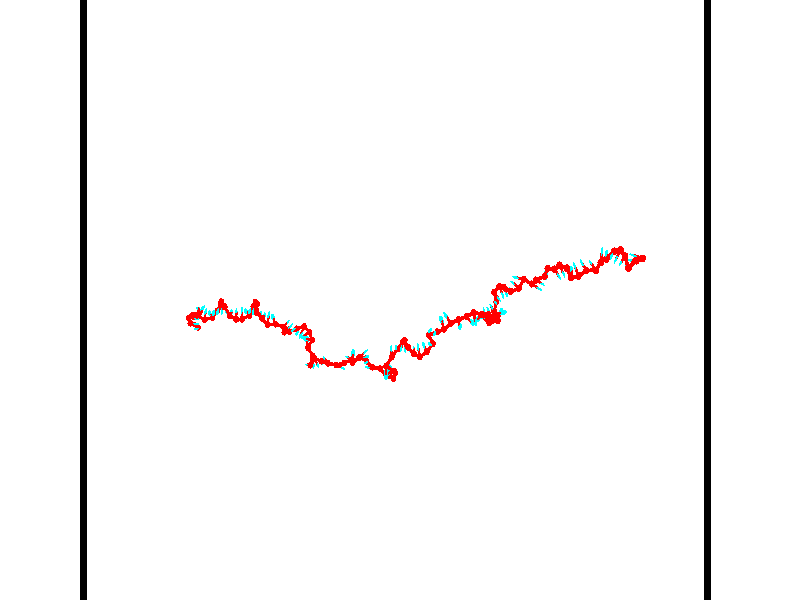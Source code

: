 // switches for output
#declare DRAW_BASES = 1; // possible values are 0, 1; only relevant for DNA ribbons
#declare DRAW_BASES_TYPE = 3; // possible values are 1, 2, 3; only relevant for DNA ribbons
#declare DRAW_FOG = 0; // set to 1 to enable fog

#include "colors.inc"

#include "transforms.inc"
background { rgb <1, 1, 1>}

#default {
   normal{
       ripples 0.25
       frequency 0.20
       turbulence 0.2
       lambda 5
   }
	finish {
		phong 0.1
		phong_size 40.
	}
}

// original window dimensions: 1024x640


// camera settings

camera {
	sky <-0, 1, 0>
	up <-0, 1, 0>
	right 1.6 * <0.99995, 0, 0.00999983>
	location <54.4867, 55, 106.329>
	look_at <55, 55, 55.0001>
	direction <0.513302, 0, -51.3289>
	angle 67.0682
}


# declare cpy_camera_pos = <54.4867, 55, 106.329>;
# if (DRAW_FOG = 1)
fog {
	fog_type 2
	up vnormalize(cpy_camera_pos)
	color rgbt<1,1,1,0.3>
	distance 1e-5
	fog_alt 3e-3
	fog_offset 88
}
# end


// LIGHTS

# declare lum = 6;
global_settings {
	ambient_light rgb lum * <0.05, 0.05, 0.05>
	max_trace_level 15
}# declare cpy_direct_light_amount = 0.25;
light_source
{	1000 * <-0.98995, -1, 1.00995>,
	rgb lum * cpy_direct_light_amount
	parallel
}

light_source
{	1000 * <0.98995, 1, -1.00995>,
	rgb lum * cpy_direct_light_amount
	parallel
}

// strand 0

// nucleotide -1

// particle -1
sphere {
	<36.072769, 52.849850, 49.400997> 0.250000
	pigment { color rgbt <1,0,0,0> }
	no_shadow
}
cylinder {
	<36.103931, 52.805054, 49.797256>,  <36.122627, 52.778175, 50.035011>, 0.100000
	pigment { color rgbt <1,0,0,0> }
	no_shadow
}
cylinder {
	<36.103931, 52.805054, 49.797256>,  <36.072769, 52.849850, 49.400997>, 0.100000
	pigment { color rgbt <1,0,0,0> }
	no_shadow
}

// particle -1
sphere {
	<36.103931, 52.805054, 49.797256> 0.100000
	pigment { color rgbt <1,0,0,0> }
	no_shadow
}
sphere {
	0, 1
	scale<0.080000,0.200000,0.300000>
	matrix <-0.014807, 0.993432, 0.113465,
		-0.996851, -0.023508, 0.075733,
		0.077903, -0.111987, 0.990651,
		36.127304, 52.771458, 50.094452>
	pigment { color rgbt <0,1,1,0> }
	no_shadow
}
cylinder {
	<35.475231, 53.185570, 49.795723>,  <36.072769, 52.849850, 49.400997>, 0.130000
	pigment { color rgbt <1,0,0,0> }
	no_shadow
}

// nucleotide -1

// particle -1
sphere {
	<35.475231, 53.185570, 49.795723> 0.250000
	pigment { color rgbt <1,0,0,0> }
	no_shadow
}
cylinder {
	<35.839317, 53.169762, 49.960617>,  <36.057770, 53.160275, 50.059555>, 0.100000
	pigment { color rgbt <1,0,0,0> }
	no_shadow
}
cylinder {
	<35.839317, 53.169762, 49.960617>,  <35.475231, 53.185570, 49.795723>, 0.100000
	pigment { color rgbt <1,0,0,0> }
	no_shadow
}

// particle -1
sphere {
	<35.839317, 53.169762, 49.960617> 0.100000
	pigment { color rgbt <1,0,0,0> }
	no_shadow
}
sphere {
	0, 1
	scale<0.080000,0.200000,0.300000>
	matrix <0.060459, 0.997452, -0.037865,
		-0.409691, 0.059389, 0.910289,
		0.910218, -0.039522, 0.412238,
		36.112381, 53.157906, 50.084290>
	pigment { color rgbt <0,1,1,0> }
	no_shadow
}
cylinder {
	<35.516624, 53.617336, 50.326080>,  <35.475231, 53.185570, 49.795723>, 0.130000
	pigment { color rgbt <1,0,0,0> }
	no_shadow
}

// nucleotide -1

// particle -1
sphere {
	<35.516624, 53.617336, 50.326080> 0.250000
	pigment { color rgbt <1,0,0,0> }
	no_shadow
}
cylinder {
	<35.887077, 53.582775, 50.179211>,  <36.109348, 53.562038, 50.091087>, 0.100000
	pigment { color rgbt <1,0,0,0> }
	no_shadow
}
cylinder {
	<35.887077, 53.582775, 50.179211>,  <35.516624, 53.617336, 50.326080>, 0.100000
	pigment { color rgbt <1,0,0,0> }
	no_shadow
}

// particle -1
sphere {
	<35.887077, 53.582775, 50.179211> 0.100000
	pigment { color rgbt <1,0,0,0> }
	no_shadow
}
sphere {
	0, 1
	scale<0.080000,0.200000,0.300000>
	matrix <0.110902, 0.992761, 0.046111,
		0.360531, -0.083425, 0.929009,
		0.926131, -0.086404, -0.367173,
		36.164917, 53.556854, 50.069057>
	pigment { color rgbt <0,1,1,0> }
	no_shadow
}
cylinder {
	<36.040741, 53.829674, 50.986744>,  <35.516624, 53.617336, 50.326080>, 0.130000
	pigment { color rgbt <1,0,0,0> }
	no_shadow
}

// nucleotide -1

// particle -1
sphere {
	<36.040741, 53.829674, 50.986744> 0.250000
	pigment { color rgbt <1,0,0,0> }
	no_shadow
}
cylinder {
	<36.129177, 53.886120, 50.600746>,  <36.182240, 53.919987, 50.369148>, 0.100000
	pigment { color rgbt <1,0,0,0> }
	no_shadow
}
cylinder {
	<36.129177, 53.886120, 50.600746>,  <36.040741, 53.829674, 50.986744>, 0.100000
	pigment { color rgbt <1,0,0,0> }
	no_shadow
}

// particle -1
sphere {
	<36.129177, 53.886120, 50.600746> 0.100000
	pigment { color rgbt <1,0,0,0> }
	no_shadow
}
sphere {
	0, 1
	scale<0.080000,0.200000,0.300000>
	matrix <0.252290, 0.947518, 0.196363,
		0.942055, -0.286872, 0.173887,
		0.221093, 0.141115, -0.964989,
		36.195503, 53.928455, 50.311249>
	pigment { color rgbt <0,1,1,0> }
	no_shadow
}
cylinder {
	<36.730381, 54.090851, 50.947666>,  <36.040741, 53.829674, 50.986744>, 0.130000
	pigment { color rgbt <1,0,0,0> }
	no_shadow
}

// nucleotide -1

// particle -1
sphere {
	<36.730381, 54.090851, 50.947666> 0.250000
	pigment { color rgbt <1,0,0,0> }
	no_shadow
}
cylinder {
	<36.541096, 54.241966, 50.629333>,  <36.427525, 54.332634, 50.438335>, 0.100000
	pigment { color rgbt <1,0,0,0> }
	no_shadow
}
cylinder {
	<36.541096, 54.241966, 50.629333>,  <36.730381, 54.090851, 50.947666>, 0.100000
	pigment { color rgbt <1,0,0,0> }
	no_shadow
}

// particle -1
sphere {
	<36.541096, 54.241966, 50.629333> 0.100000
	pigment { color rgbt <1,0,0,0> }
	no_shadow
}
sphere {
	0, 1
	scale<0.080000,0.200000,0.300000>
	matrix <0.208283, 0.925746, 0.315613,
		0.855970, -0.016405, -0.516764,
		-0.473215, 0.377789, -0.795829,
		36.399132, 54.355305, 50.390583>
	pigment { color rgbt <0,1,1,0> }
	no_shadow
}
cylinder {
	<36.751629, 53.848808, 51.770424>,  <36.730381, 54.090851, 50.947666>, 0.130000
	pigment { color rgbt <1,0,0,0> }
	no_shadow
}

// nucleotide -1

// particle -1
sphere {
	<36.751629, 53.848808, 51.770424> 0.250000
	pigment { color rgbt <1,0,0,0> }
	no_shadow
}
cylinder {
	<37.021187, 54.141827, 51.731972>,  <37.182922, 54.317638, 51.708900>, 0.100000
	pigment { color rgbt <1,0,0,0> }
	no_shadow
}
cylinder {
	<37.021187, 54.141827, 51.731972>,  <36.751629, 53.848808, 51.770424>, 0.100000
	pigment { color rgbt <1,0,0,0> }
	no_shadow
}

// particle -1
sphere {
	<37.021187, 54.141827, 51.731972> 0.100000
	pigment { color rgbt <1,0,0,0> }
	no_shadow
}
sphere {
	0, 1
	scale<0.080000,0.200000,0.300000>
	matrix <0.718860, -0.620056, 0.314277,
		0.170615, -0.280895, -0.944451,
		0.673892, 0.732549, -0.096134,
		37.223354, 54.361591, 51.703133>
	pigment { color rgbt <0,1,1,0> }
	no_shadow
}
cylinder {
	<37.336071, 53.503815, 51.522896>,  <36.751629, 53.848808, 51.770424>, 0.130000
	pigment { color rgbt <1,0,0,0> }
	no_shadow
}

// nucleotide -1

// particle -1
sphere {
	<37.336071, 53.503815, 51.522896> 0.250000
	pigment { color rgbt <1,0,0,0> }
	no_shadow
}
cylinder {
	<37.444084, 53.861702, 51.665199>,  <37.508892, 54.076435, 51.750580>, 0.100000
	pigment { color rgbt <1,0,0,0> }
	no_shadow
}
cylinder {
	<37.444084, 53.861702, 51.665199>,  <37.336071, 53.503815, 51.522896>, 0.100000
	pigment { color rgbt <1,0,0,0> }
	no_shadow
}

// particle -1
sphere {
	<37.444084, 53.861702, 51.665199> 0.100000
	pigment { color rgbt <1,0,0,0> }
	no_shadow
}
sphere {
	0, 1
	scale<0.080000,0.200000,0.300000>
	matrix <0.927041, -0.341420, 0.155006,
		0.260149, 0.287943, -0.921635,
		0.270032, 0.894718, 0.355755,
		37.525093, 54.130119, 51.771927>
	pigment { color rgbt <0,1,1,0> }
	no_shadow
}
cylinder {
	<37.945190, 53.674152, 51.117489>,  <37.336071, 53.503815, 51.522896>, 0.130000
	pigment { color rgbt <1,0,0,0> }
	no_shadow
}

// nucleotide -1

// particle -1
sphere {
	<37.945190, 53.674152, 51.117489> 0.250000
	pigment { color rgbt <1,0,0,0> }
	no_shadow
}
cylinder {
	<37.905384, 53.862282, 51.468235>,  <37.881500, 53.975159, 51.678684>, 0.100000
	pigment { color rgbt <1,0,0,0> }
	no_shadow
}
cylinder {
	<37.905384, 53.862282, 51.468235>,  <37.945190, 53.674152, 51.117489>, 0.100000
	pigment { color rgbt <1,0,0,0> }
	no_shadow
}

// particle -1
sphere {
	<37.905384, 53.862282, 51.468235> 0.100000
	pigment { color rgbt <1,0,0,0> }
	no_shadow
}
sphere {
	0, 1
	scale<0.080000,0.200000,0.300000>
	matrix <0.939849, -0.244972, 0.238058,
		0.326772, 0.847812, -0.417654,
		-0.099515, 0.470322, 0.876866,
		37.875530, 54.003380, 51.731297>
	pigment { color rgbt <0,1,1,0> }
	no_shadow
}
cylinder {
	<38.391571, 54.183578, 51.184971>,  <37.945190, 53.674152, 51.117489>, 0.130000
	pigment { color rgbt <1,0,0,0> }
	no_shadow
}

// nucleotide -1

// particle -1
sphere {
	<38.391571, 54.183578, 51.184971> 0.250000
	pigment { color rgbt <1,0,0,0> }
	no_shadow
}
cylinder {
	<38.308937, 54.092670, 51.565636>,  <38.259357, 54.038124, 51.794037>, 0.100000
	pigment { color rgbt <1,0,0,0> }
	no_shadow
}
cylinder {
	<38.308937, 54.092670, 51.565636>,  <38.391571, 54.183578, 51.184971>, 0.100000
	pigment { color rgbt <1,0,0,0> }
	no_shadow
}

// particle -1
sphere {
	<38.308937, 54.092670, 51.565636> 0.100000
	pigment { color rgbt <1,0,0,0> }
	no_shadow
}
sphere {
	0, 1
	scale<0.080000,0.200000,0.300000>
	matrix <0.975127, 0.032010, 0.219325,
		-0.080309, 0.973305, 0.215006,
		-0.206588, -0.227272, 0.951667,
		38.246960, 54.024490, 51.851135>
	pigment { color rgbt <0,1,1,0> }
	no_shadow
}
cylinder {
	<38.773907, 54.629742, 51.488655>,  <38.391571, 54.183578, 51.184971>, 0.130000
	pigment { color rgbt <1,0,0,0> }
	no_shadow
}

// nucleotide -1

// particle -1
sphere {
	<38.773907, 54.629742, 51.488655> 0.250000
	pigment { color rgbt <1,0,0,0> }
	no_shadow
}
cylinder {
	<38.705353, 54.335133, 51.750393>,  <38.664219, 54.158367, 51.907436>, 0.100000
	pigment { color rgbt <1,0,0,0> }
	no_shadow
}
cylinder {
	<38.705353, 54.335133, 51.750393>,  <38.773907, 54.629742, 51.488655>, 0.100000
	pigment { color rgbt <1,0,0,0> }
	no_shadow
}

// particle -1
sphere {
	<38.705353, 54.335133, 51.750393> 0.100000
	pigment { color rgbt <1,0,0,0> }
	no_shadow
}
sphere {
	0, 1
	scale<0.080000,0.200000,0.300000>
	matrix <0.976996, -0.041502, 0.209180,
		-0.126909, 0.675138, 0.726693,
		-0.171384, -0.736523, 0.654341,
		38.653938, 54.114174, 51.946693>
	pigment { color rgbt <0,1,1,0> }
	no_shadow
}
cylinder {
	<39.034595, 54.880379, 52.152981>,  <38.773907, 54.629742, 51.488655>, 0.130000
	pigment { color rgbt <1,0,0,0> }
	no_shadow
}

// nucleotide -1

// particle -1
sphere {
	<39.034595, 54.880379, 52.152981> 0.250000
	pigment { color rgbt <1,0,0,0> }
	no_shadow
}
cylinder {
	<39.047131, 54.481609, 52.124260>,  <39.054653, 54.242348, 52.107029>, 0.100000
	pigment { color rgbt <1,0,0,0> }
	no_shadow
}
cylinder {
	<39.047131, 54.481609, 52.124260>,  <39.034595, 54.880379, 52.152981>, 0.100000
	pigment { color rgbt <1,0,0,0> }
	no_shadow
}

// particle -1
sphere {
	<39.047131, 54.481609, 52.124260> 0.100000
	pigment { color rgbt <1,0,0,0> }
	no_shadow
}
sphere {
	0, 1
	scale<0.080000,0.200000,0.300000>
	matrix <0.997129, 0.036141, -0.066537,
		0.068928, -0.069512, 0.995197,
		0.031342, -0.996926, -0.071803,
		39.056534, 54.182533, 52.102718>
	pigment { color rgbt <0,1,1,0> }
	no_shadow
}
cylinder {
	<39.477077, 54.505081, 52.667973>,  <39.034595, 54.880379, 52.152981>, 0.130000
	pigment { color rgbt <1,0,0,0> }
	no_shadow
}

// nucleotide -1

// particle -1
sphere {
	<39.477077, 54.505081, 52.667973> 0.250000
	pigment { color rgbt <1,0,0,0> }
	no_shadow
}
cylinder {
	<39.477180, 54.317657, 52.314598>,  <39.477242, 54.205204, 52.102573>, 0.100000
	pigment { color rgbt <1,0,0,0> }
	no_shadow
}
cylinder {
	<39.477180, 54.317657, 52.314598>,  <39.477077, 54.505081, 52.667973>, 0.100000
	pigment { color rgbt <1,0,0,0> }
	no_shadow
}

// particle -1
sphere {
	<39.477180, 54.317657, 52.314598> 0.100000
	pigment { color rgbt <1,0,0,0> }
	no_shadow
}
sphere {
	0, 1
	scale<0.080000,0.200000,0.300000>
	matrix <0.993260, -0.102278, 0.054532,
		-0.115908, -0.877493, 0.465372,
		0.000254, -0.468556, -0.883434,
		39.477257, 54.177090, 52.049568>
	pigment { color rgbt <0,1,1,0> }
	no_shadow
}
cylinder {
	<39.924717, 53.867119, 52.749538>,  <39.477077, 54.505081, 52.667973>, 0.130000
	pigment { color rgbt <1,0,0,0> }
	no_shadow
}

// nucleotide -1

// particle -1
sphere {
	<39.924717, 53.867119, 52.749538> 0.250000
	pigment { color rgbt <1,0,0,0> }
	no_shadow
}
cylinder {
	<39.932419, 53.996437, 52.371098>,  <39.937042, 54.074028, 52.144032>, 0.100000
	pigment { color rgbt <1,0,0,0> }
	no_shadow
}
cylinder {
	<39.932419, 53.996437, 52.371098>,  <39.924717, 53.867119, 52.749538>, 0.100000
	pigment { color rgbt <1,0,0,0> }
	no_shadow
}

// particle -1
sphere {
	<39.932419, 53.996437, 52.371098> 0.100000
	pigment { color rgbt <1,0,0,0> }
	no_shadow
}
sphere {
	0, 1
	scale<0.080000,0.200000,0.300000>
	matrix <0.979116, 0.185453, 0.083301,
		0.202388, -0.927948, -0.312971,
		0.019258, 0.323294, -0.946102,
		39.938198, 54.093426, 52.087265>
	pigment { color rgbt <0,1,1,0> }
	no_shadow
}
cylinder {
	<40.442825, 53.555164, 52.457447>,  <39.924717, 53.867119, 52.749538>, 0.130000
	pigment { color rgbt <1,0,0,0> }
	no_shadow
}

// nucleotide -1

// particle -1
sphere {
	<40.442825, 53.555164, 52.457447> 0.250000
	pigment { color rgbt <1,0,0,0> }
	no_shadow
}
cylinder {
	<40.401783, 53.891674, 52.245136>,  <40.377159, 54.093578, 52.117748>, 0.100000
	pigment { color rgbt <1,0,0,0> }
	no_shadow
}
cylinder {
	<40.401783, 53.891674, 52.245136>,  <40.442825, 53.555164, 52.457447>, 0.100000
	pigment { color rgbt <1,0,0,0> }
	no_shadow
}

// particle -1
sphere {
	<40.401783, 53.891674, 52.245136> 0.100000
	pigment { color rgbt <1,0,0,0> }
	no_shadow
}
sphere {
	0, 1
	scale<0.080000,0.200000,0.300000>
	matrix <0.994541, 0.096953, -0.038584,
		0.019001, -0.531842, -0.846631,
		-0.102604, 0.841276, -0.530780,
		40.371002, 54.144058, 52.085903>
	pigment { color rgbt <0,1,1,0> }
	no_shadow
}
cylinder {
	<40.818348, 53.556473, 51.866997>,  <40.442825, 53.555164, 52.457447>, 0.130000
	pigment { color rgbt <1,0,0,0> }
	no_shadow
}

// nucleotide -1

// particle -1
sphere {
	<40.818348, 53.556473, 51.866997> 0.250000
	pigment { color rgbt <1,0,0,0> }
	no_shadow
}
cylinder {
	<40.845833, 53.928905, 52.010315>,  <40.862324, 54.152363, 52.096306>, 0.100000
	pigment { color rgbt <1,0,0,0> }
	no_shadow
}
cylinder {
	<40.845833, 53.928905, 52.010315>,  <40.818348, 53.556473, 51.866997>, 0.100000
	pigment { color rgbt <1,0,0,0> }
	no_shadow
}

// particle -1
sphere {
	<40.845833, 53.928905, 52.010315> 0.100000
	pigment { color rgbt <1,0,0,0> }
	no_shadow
}
sphere {
	0, 1
	scale<0.080000,0.200000,0.300000>
	matrix <0.959292, -0.160274, 0.232534,
		0.273932, 0.327731, -0.904187,
		0.068709, 0.931077, 0.358294,
		40.866444, 54.208229, 52.117802>
	pigment { color rgbt <0,1,1,0> }
	no_shadow
}
cylinder {
	<41.412991, 53.827465, 51.651852>,  <40.818348, 53.556473, 51.866997>, 0.130000
	pigment { color rgbt <1,0,0,0> }
	no_shadow
}

// nucleotide -1

// particle -1
sphere {
	<41.412991, 53.827465, 51.651852> 0.250000
	pigment { color rgbt <1,0,0,0> }
	no_shadow
}
cylinder {
	<41.324982, 54.015850, 51.993561>,  <41.272175, 54.128880, 52.198586>, 0.100000
	pigment { color rgbt <1,0,0,0> }
	no_shadow
}
cylinder {
	<41.324982, 54.015850, 51.993561>,  <41.412991, 53.827465, 51.651852>, 0.100000
	pigment { color rgbt <1,0,0,0> }
	no_shadow
}

// particle -1
sphere {
	<41.324982, 54.015850, 51.993561> 0.100000
	pigment { color rgbt <1,0,0,0> }
	no_shadow
}
sphere {
	0, 1
	scale<0.080000,0.200000,0.300000>
	matrix <0.921785, -0.186199, 0.340062,
		0.319221, 0.862279, -0.393157,
		-0.220023, 0.470961, 0.854275,
		41.258976, 54.157139, 52.249844>
	pigment { color rgbt <0,1,1,0> }
	no_shadow
}
cylinder {
	<41.798771, 54.534958, 51.751602>,  <41.412991, 53.827465, 51.651852>, 0.130000
	pigment { color rgbt <1,0,0,0> }
	no_shadow
}

// nucleotide -1

// particle -1
sphere {
	<41.798771, 54.534958, 51.751602> 0.250000
	pigment { color rgbt <1,0,0,0> }
	no_shadow
}
cylinder {
	<41.698727, 54.333237, 52.082207>,  <41.638702, 54.212204, 52.280571>, 0.100000
	pigment { color rgbt <1,0,0,0> }
	no_shadow
}
cylinder {
	<41.698727, 54.333237, 52.082207>,  <41.798771, 54.534958, 51.751602>, 0.100000
	pigment { color rgbt <1,0,0,0> }
	no_shadow
}

// particle -1
sphere {
	<41.698727, 54.333237, 52.082207> 0.100000
	pigment { color rgbt <1,0,0,0> }
	no_shadow
}
sphere {
	0, 1
	scale<0.080000,0.200000,0.300000>
	matrix <0.968217, -0.128931, 0.214318,
		-0.001517, 0.853849, 0.520519,
		-0.250106, -0.504301, 0.826515,
		41.623695, 54.181946, 52.330162>
	pigment { color rgbt <0,1,1,0> }
	no_shadow
}
cylinder {
	<42.155449, 54.857315, 52.469875>,  <41.798771, 54.534958, 51.751602>, 0.130000
	pigment { color rgbt <1,0,0,0> }
	no_shadow
}

// nucleotide -1

// particle -1
sphere {
	<42.155449, 54.857315, 52.469875> 0.250000
	pigment { color rgbt <1,0,0,0> }
	no_shadow
}
cylinder {
	<42.073811, 54.467812, 52.510170>,  <42.024826, 54.234112, 52.534348>, 0.100000
	pigment { color rgbt <1,0,0,0> }
	no_shadow
}
cylinder {
	<42.073811, 54.467812, 52.510170>,  <42.155449, 54.857315, 52.469875>, 0.100000
	pigment { color rgbt <1,0,0,0> }
	no_shadow
}

// particle -1
sphere {
	<42.073811, 54.467812, 52.510170> 0.100000
	pigment { color rgbt <1,0,0,0> }
	no_shadow
}
sphere {
	0, 1
	scale<0.080000,0.200000,0.300000>
	matrix <0.941885, -0.167279, 0.291324,
		-0.266827, 0.154339, 0.951306,
		-0.204096, -0.973754, 0.100736,
		42.012581, 54.175686, 52.540390>
	pigment { color rgbt <0,1,1,0> }
	no_shadow
}
cylinder {
	<42.446831, 54.714226, 53.093880>,  <42.155449, 54.857315, 52.469875>, 0.130000
	pigment { color rgbt <1,0,0,0> }
	no_shadow
}

// nucleotide -1

// particle -1
sphere {
	<42.446831, 54.714226, 53.093880> 0.250000
	pigment { color rgbt <1,0,0,0> }
	no_shadow
}
cylinder {
	<42.418194, 54.380211, 52.875675>,  <42.401012, 54.179802, 52.744751>, 0.100000
	pigment { color rgbt <1,0,0,0> }
	no_shadow
}
cylinder {
	<42.418194, 54.380211, 52.875675>,  <42.446831, 54.714226, 53.093880>, 0.100000
	pigment { color rgbt <1,0,0,0> }
	no_shadow
}

// particle -1
sphere {
	<42.418194, 54.380211, 52.875675> 0.100000
	pigment { color rgbt <1,0,0,0> }
	no_shadow
}
sphere {
	0, 1
	scale<0.080000,0.200000,0.300000>
	matrix <0.836028, -0.348520, 0.423781,
		-0.543996, -0.425725, 0.723068,
		-0.071590, -0.835040, -0.545512,
		42.396717, 54.129700, 52.712021>
	pigment { color rgbt <0,1,1,0> }
	no_shadow
}
cylinder {
	<42.501984, 54.105583, 53.584805>,  <42.446831, 54.714226, 53.093880>, 0.130000
	pigment { color rgbt <1,0,0,0> }
	no_shadow
}

// nucleotide -1

// particle -1
sphere {
	<42.501984, 54.105583, 53.584805> 0.250000
	pigment { color rgbt <1,0,0,0> }
	no_shadow
}
cylinder {
	<42.604511, 54.038963, 53.203949>,  <42.666027, 53.998993, 52.975437>, 0.100000
	pigment { color rgbt <1,0,0,0> }
	no_shadow
}
cylinder {
	<42.604511, 54.038963, 53.203949>,  <42.501984, 54.105583, 53.584805>, 0.100000
	pigment { color rgbt <1,0,0,0> }
	no_shadow
}

// particle -1
sphere {
	<42.604511, 54.038963, 53.203949> 0.100000
	pigment { color rgbt <1,0,0,0> }
	no_shadow
}
sphere {
	0, 1
	scale<0.080000,0.200000,0.300000>
	matrix <0.900747, -0.316190, 0.297791,
		-0.350654, -0.933961, 0.068976,
		0.256315, -0.166552, -0.952136,
		42.681404, 53.988998, 52.918308>
	pigment { color rgbt <0,1,1,0> }
	no_shadow
}
cylinder {
	<42.987167, 53.663177, 53.625809>,  <42.501984, 54.105583, 53.584805>, 0.130000
	pigment { color rgbt <1,0,0,0> }
	no_shadow
}

// nucleotide -1

// particle -1
sphere {
	<42.987167, 53.663177, 53.625809> 0.250000
	pigment { color rgbt <1,0,0,0> }
	no_shadow
}
cylinder {
	<43.030621, 53.785789, 53.247551>,  <43.056690, 53.859356, 53.020596>, 0.100000
	pigment { color rgbt <1,0,0,0> }
	no_shadow
}
cylinder {
	<43.030621, 53.785789, 53.247551>,  <42.987167, 53.663177, 53.625809>, 0.100000
	pigment { color rgbt <1,0,0,0> }
	no_shadow
}

// particle -1
sphere {
	<43.030621, 53.785789, 53.247551> 0.100000
	pigment { color rgbt <1,0,0,0> }
	no_shadow
}
sphere {
	0, 1
	scale<0.080000,0.200000,0.300000>
	matrix <0.993160, 0.007507, 0.116522,
		0.042816, -0.951832, -0.303616,
		0.108630, 0.306528, -0.945643,
		43.063210, 53.877747, 52.963860>
	pigment { color rgbt <0,1,1,0> }
	no_shadow
}
cylinder {
	<43.362335, 53.188717, 53.111668>,  <42.987167, 53.663177, 53.625809>, 0.130000
	pigment { color rgbt <1,0,0,0> }
	no_shadow
}

// nucleotide -1

// particle -1
sphere {
	<43.362335, 53.188717, 53.111668> 0.250000
	pigment { color rgbt <1,0,0,0> }
	no_shadow
}
cylinder {
	<43.433765, 53.582123, 53.123100>,  <43.476624, 53.818165, 53.129959>, 0.100000
	pigment { color rgbt <1,0,0,0> }
	no_shadow
}
cylinder {
	<43.433765, 53.582123, 53.123100>,  <43.362335, 53.188717, 53.111668>, 0.100000
	pigment { color rgbt <1,0,0,0> }
	no_shadow
}

// particle -1
sphere {
	<43.433765, 53.582123, 53.123100> 0.100000
	pigment { color rgbt <1,0,0,0> }
	no_shadow
}
sphere {
	0, 1
	scale<0.080000,0.200000,0.300000>
	matrix <0.907472, -0.175860, 0.381535,
		0.380270, -0.042195, -0.923912,
		0.178578, 0.983511, 0.028583,
		43.487339, 53.877174, 53.131676>
	pigment { color rgbt <0,1,1,0> }
	no_shadow
}
cylinder {
	<44.023773, 53.220284, 52.851143>,  <43.362335, 53.188717, 53.111668>, 0.130000
	pigment { color rgbt <1,0,0,0> }
	no_shadow
}

// nucleotide -1

// particle -1
sphere {
	<44.023773, 53.220284, 52.851143> 0.250000
	pigment { color rgbt <1,0,0,0> }
	no_shadow
}
cylinder {
	<43.930096, 53.524372, 53.093536>,  <43.873890, 53.706825, 53.238972>, 0.100000
	pigment { color rgbt <1,0,0,0> }
	no_shadow
}
cylinder {
	<43.930096, 53.524372, 53.093536>,  <44.023773, 53.220284, 52.851143>, 0.100000
	pigment { color rgbt <1,0,0,0> }
	no_shadow
}

// particle -1
sphere {
	<43.930096, 53.524372, 53.093536> 0.100000
	pigment { color rgbt <1,0,0,0> }
	no_shadow
}
sphere {
	0, 1
	scale<0.080000,0.200000,0.300000>
	matrix <0.856220, -0.133949, 0.498943,
		0.460477, 0.635709, -0.619544,
		-0.234195, 0.760218, 0.605988,
		43.859837, 53.752438, 53.275333>
	pigment { color rgbt <0,1,1,0> }
	no_shadow
}
cylinder {
	<44.787613, 53.019161, 53.123894>,  <44.023773, 53.220284, 52.851143>, 0.130000
	pigment { color rgbt <1,0,0,0> }
	no_shadow
}

// nucleotide -1

// particle -1
sphere {
	<44.787613, 53.019161, 53.123894> 0.250000
	pigment { color rgbt <1,0,0,0> }
	no_shadow
}
cylinder {
	<44.928825, 53.218727, 52.807297>,  <45.013554, 53.338467, 52.617340>, 0.100000
	pigment { color rgbt <1,0,0,0> }
	no_shadow
}
cylinder {
	<44.928825, 53.218727, 52.807297>,  <44.787613, 53.019161, 53.123894>, 0.100000
	pigment { color rgbt <1,0,0,0> }
	no_shadow
}

// particle -1
sphere {
	<44.928825, 53.218727, 52.807297> 0.100000
	pigment { color rgbt <1,0,0,0> }
	no_shadow
}
sphere {
	0, 1
	scale<0.080000,0.200000,0.300000>
	matrix <0.552854, -0.793712, -0.253720,
		-0.754799, -0.348008, -0.556029,
		0.353030, 0.498911, -0.791491,
		45.034733, 53.368401, 52.569851>
	pigment { color rgbt <0,1,1,0> }
	no_shadow
}
cylinder {
	<44.721603, 52.613354, 52.470303>,  <44.787613, 53.019161, 53.123894>, 0.130000
	pigment { color rgbt <1,0,0,0> }
	no_shadow
}

// nucleotide -1

// particle -1
sphere {
	<44.721603, 52.613354, 52.470303> 0.250000
	pigment { color rgbt <1,0,0,0> }
	no_shadow
}
cylinder {
	<45.024445, 52.866497, 52.405453>,  <45.206150, 53.018383, 52.366543>, 0.100000
	pigment { color rgbt <1,0,0,0> }
	no_shadow
}
cylinder {
	<45.024445, 52.866497, 52.405453>,  <44.721603, 52.613354, 52.470303>, 0.100000
	pigment { color rgbt <1,0,0,0> }
	no_shadow
}

// particle -1
sphere {
	<45.024445, 52.866497, 52.405453> 0.100000
	pigment { color rgbt <1,0,0,0> }
	no_shadow
}
sphere {
	0, 1
	scale<0.080000,0.200000,0.300000>
	matrix <0.608151, -0.773392, -0.178933,
		-0.238625, 0.036874, -0.970411,
		0.757106, 0.632855, -0.162126,
		45.251575, 53.056355, 52.356815>
	pigment { color rgbt <0,1,1,0> }
	no_shadow
}
cylinder {
	<45.042126, 52.597580, 51.722214>,  <44.721603, 52.613354, 52.470303>, 0.130000
	pigment { color rgbt <1,0,0,0> }
	no_shadow
}

// nucleotide -1

// particle -1
sphere {
	<45.042126, 52.597580, 51.722214> 0.250000
	pigment { color rgbt <1,0,0,0> }
	no_shadow
}
cylinder {
	<45.301208, 52.703468, 52.007980>,  <45.456657, 52.767002, 52.179440>, 0.100000
	pigment { color rgbt <1,0,0,0> }
	no_shadow
}
cylinder {
	<45.301208, 52.703468, 52.007980>,  <45.042126, 52.597580, 51.722214>, 0.100000
	pigment { color rgbt <1,0,0,0> }
	no_shadow
}

// particle -1
sphere {
	<45.301208, 52.703468, 52.007980> 0.100000
	pigment { color rgbt <1,0,0,0> }
	no_shadow
}
sphere {
	0, 1
	scale<0.080000,0.200000,0.300000>
	matrix <0.611096, -0.740517, -0.279637,
		0.455012, 0.617702, -0.641411,
		0.647708, 0.264725, 0.714419,
		45.495522, 52.782887, 52.222305>
	pigment { color rgbt <0,1,1,0> }
	no_shadow
}
cylinder {
	<45.655243, 52.825699, 51.437569>,  <45.042126, 52.597580, 51.722214>, 0.130000
	pigment { color rgbt <1,0,0,0> }
	no_shadow
}

// nucleotide -1

// particle -1
sphere {
	<45.655243, 52.825699, 51.437569> 0.250000
	pigment { color rgbt <1,0,0,0> }
	no_shadow
}
cylinder {
	<45.728767, 52.649479, 51.789055>,  <45.772881, 52.543747, 51.999947>, 0.100000
	pigment { color rgbt <1,0,0,0> }
	no_shadow
}
cylinder {
	<45.728767, 52.649479, 51.789055>,  <45.655243, 52.825699, 51.437569>, 0.100000
	pigment { color rgbt <1,0,0,0> }
	no_shadow
}

// particle -1
sphere {
	<45.728767, 52.649479, 51.789055> 0.100000
	pigment { color rgbt <1,0,0,0> }
	no_shadow
}
sphere {
	0, 1
	scale<0.080000,0.200000,0.300000>
	matrix <0.665762, -0.601882, -0.441021,
		0.723170, 0.666075, 0.182669,
		0.183808, -0.440547, 0.878711,
		45.783909, 52.517315, 52.052670>
	pigment { color rgbt <0,1,1,0> }
	no_shadow
}
cylinder {
	<46.375134, 53.015232, 51.744736>,  <45.655243, 52.825699, 51.437569>, 0.130000
	pigment { color rgbt <1,0,0,0> }
	no_shadow
}

// nucleotide -1

// particle -1
sphere {
	<46.375134, 53.015232, 51.744736> 0.250000
	pigment { color rgbt <1,0,0,0> }
	no_shadow
}
cylinder {
	<46.208504, 52.654327, 51.789246>,  <46.108524, 52.437782, 51.815952>, 0.100000
	pigment { color rgbt <1,0,0,0> }
	no_shadow
}
cylinder {
	<46.208504, 52.654327, 51.789246>,  <46.375134, 53.015232, 51.744736>, 0.100000
	pigment { color rgbt <1,0,0,0> }
	no_shadow
}

// particle -1
sphere {
	<46.208504, 52.654327, 51.789246> 0.100000
	pigment { color rgbt <1,0,0,0> }
	no_shadow
}
sphere {
	0, 1
	scale<0.080000,0.200000,0.300000>
	matrix <0.689411, -0.393319, -0.608287,
		0.592602, -0.176687, 0.785878,
		-0.416577, -0.902265, 0.111272,
		46.083530, 52.383648, 51.822628>
	pigment { color rgbt <0,1,1,0> }
	no_shadow
}
cylinder {
	<46.853844, 52.587566, 51.842129>,  <46.375134, 53.015232, 51.744736>, 0.130000
	pigment { color rgbt <1,0,0,0> }
	no_shadow
}

// nucleotide -1

// particle -1
sphere {
	<46.853844, 52.587566, 51.842129> 0.250000
	pigment { color rgbt <1,0,0,0> }
	no_shadow
}
cylinder {
	<46.546658, 52.397331, 51.670528>,  <46.362347, 52.283192, 51.567566>, 0.100000
	pigment { color rgbt <1,0,0,0> }
	no_shadow
}
cylinder {
	<46.546658, 52.397331, 51.670528>,  <46.853844, 52.587566, 51.842129>, 0.100000
	pigment { color rgbt <1,0,0,0> }
	no_shadow
}

// particle -1
sphere {
	<46.546658, 52.397331, 51.670528> 0.100000
	pigment { color rgbt <1,0,0,0> }
	no_shadow
}
sphere {
	0, 1
	scale<0.080000,0.200000,0.300000>
	matrix <0.630212, -0.441561, -0.638637,
		0.114297, -0.760814, 0.638825,
		-0.767964, -0.475590, -0.429005,
		46.316269, 52.254654, 51.541828>
	pigment { color rgbt <0,1,1,0> }
	no_shadow
}
cylinder {
	<47.059044, 51.965046, 51.481213>,  <46.853844, 52.587566, 51.842129>, 0.130000
	pigment { color rgbt <1,0,0,0> }
	no_shadow
}

// nucleotide -1

// particle -1
sphere {
	<47.059044, 51.965046, 51.481213> 0.250000
	pigment { color rgbt <1,0,0,0> }
	no_shadow
}
cylinder {
	<46.708694, 52.019501, 51.296036>,  <46.498486, 52.052174, 51.184929>, 0.100000
	pigment { color rgbt <1,0,0,0> }
	no_shadow
}
cylinder {
	<46.708694, 52.019501, 51.296036>,  <47.059044, 51.965046, 51.481213>, 0.100000
	pigment { color rgbt <1,0,0,0> }
	no_shadow
}

// particle -1
sphere {
	<46.708694, 52.019501, 51.296036> 0.100000
	pigment { color rgbt <1,0,0,0> }
	no_shadow
}
sphere {
	0, 1
	scale<0.080000,0.200000,0.300000>
	matrix <0.434778, -0.193535, -0.879496,
		-0.209344, -0.971600, 0.110313,
		-0.875867, 0.136155, -0.462946,
		46.445934, 52.060341, 51.157154>
	pigment { color rgbt <0,1,1,0> }
	no_shadow
}
cylinder {
	<46.634380, 51.364403, 51.099274>,  <47.059044, 51.965046, 51.481213>, 0.130000
	pigment { color rgbt <1,0,0,0> }
	no_shadow
}

// nucleotide -1

// particle -1
sphere {
	<46.634380, 51.364403, 51.099274> 0.250000
	pigment { color rgbt <1,0,0,0> }
	no_shadow
}
cylinder {
	<46.549393, 51.709156, 50.915092>,  <46.498402, 51.916008, 50.804585>, 0.100000
	pigment { color rgbt <1,0,0,0> }
	no_shadow
}
cylinder {
	<46.549393, 51.709156, 50.915092>,  <46.634380, 51.364403, 51.099274>, 0.100000
	pigment { color rgbt <1,0,0,0> }
	no_shadow
}

// particle -1
sphere {
	<46.549393, 51.709156, 50.915092> 0.100000
	pigment { color rgbt <1,0,0,0> }
	no_shadow
}
sphere {
	0, 1
	scale<0.080000,0.200000,0.300000>
	matrix <0.369007, -0.365556, -0.854519,
		-0.904815, -0.351469, -0.240371,
		-0.212468, 0.861880, -0.460456,
		46.485653, 51.967720, 50.776955>
	pigment { color rgbt <0,1,1,0> }
	no_shadow
}
cylinder {
	<47.085072, 50.789471, 51.435303>,  <46.634380, 51.364403, 51.099274>, 0.130000
	pigment { color rgbt <1,0,0,0> }
	no_shadow
}

// nucleotide -1

// particle -1
sphere {
	<47.085072, 50.789471, 51.435303> 0.250000
	pigment { color rgbt <1,0,0,0> }
	no_shadow
}
cylinder {
	<47.121719, 50.391552, 51.417503>,  <47.143707, 50.152802, 51.406822>, 0.100000
	pigment { color rgbt <1,0,0,0> }
	no_shadow
}
cylinder {
	<47.121719, 50.391552, 51.417503>,  <47.085072, 50.789471, 51.435303>, 0.100000
	pigment { color rgbt <1,0,0,0> }
	no_shadow
}

// particle -1
sphere {
	<47.121719, 50.391552, 51.417503> 0.100000
	pigment { color rgbt <1,0,0,0> }
	no_shadow
}
sphere {
	0, 1
	scale<0.080000,0.200000,0.300000>
	matrix <-0.906118, -0.064752, -0.418041,
		0.412985, 0.078624, -0.907338,
		0.091620, -0.994799, -0.044501,
		47.149204, 50.093113, 51.404152>
	pigment { color rgbt <0,1,1,0> }
	no_shadow
}
cylinder {
	<46.969219, 50.107693, 51.873264>,  <47.085072, 50.789471, 51.435303>, 0.130000
	pigment { color rgbt <1,0,0,0> }
	no_shadow
}

// nucleotide -1

// particle -1
sphere {
	<46.969219, 50.107693, 51.873264> 0.250000
	pigment { color rgbt <1,0,0,0> }
	no_shadow
}
cylinder {
	<46.760006, 50.097107, 51.532505>,  <46.634476, 50.090755, 51.328049>, 0.100000
	pigment { color rgbt <1,0,0,0> }
	no_shadow
}
cylinder {
	<46.760006, 50.097107, 51.532505>,  <46.969219, 50.107693, 51.873264>, 0.100000
	pigment { color rgbt <1,0,0,0> }
	no_shadow
}

// particle -1
sphere {
	<46.760006, 50.097107, 51.532505> 0.100000
	pigment { color rgbt <1,0,0,0> }
	no_shadow
}
sphere {
	0, 1
	scale<0.080000,0.200000,0.300000>
	matrix <-0.142645, -0.982702, 0.118106,
		-0.840289, 0.183293, 0.510214,
		-0.523037, -0.026464, -0.851899,
		46.603096, 50.089169, 51.276936>
	pigment { color rgbt <0,1,1,0> }
	no_shadow
}
cylinder {
	<47.366886, 50.644367, 52.144703>,  <46.969219, 50.107693, 51.873264>, 0.130000
	pigment { color rgbt <1,0,0,0> }
	no_shadow
}

// nucleotide -1

// particle -1
sphere {
	<47.366886, 50.644367, 52.144703> 0.250000
	pigment { color rgbt <1,0,0,0> }
	no_shadow
}
cylinder {
	<47.492168, 50.335102, 51.924110>,  <47.567337, 50.149544, 51.791756>, 0.100000
	pigment { color rgbt <1,0,0,0> }
	no_shadow
}
cylinder {
	<47.492168, 50.335102, 51.924110>,  <47.366886, 50.644367, 52.144703>, 0.100000
	pigment { color rgbt <1,0,0,0> }
	no_shadow
}

// particle -1
sphere {
	<47.492168, 50.335102, 51.924110> 0.100000
	pigment { color rgbt <1,0,0,0> }
	no_shadow
}
sphere {
	0, 1
	scale<0.080000,0.200000,0.300000>
	matrix <0.707736, 0.577233, -0.407323,
		0.633257, -0.262726, 0.727984,
		0.313202, -0.773161, -0.551477,
		47.586128, 50.103153, 51.758667>
	pigment { color rgbt <0,1,1,0> }
	no_shadow
}
cylinder {
	<47.994576, 50.442490, 52.331978>,  <47.366886, 50.644367, 52.144703>, 0.130000
	pigment { color rgbt <1,0,0,0> }
	no_shadow
}

// nucleotide -1

// particle -1
sphere {
	<47.994576, 50.442490, 52.331978> 0.250000
	pigment { color rgbt <1,0,0,0> }
	no_shadow
}
cylinder {
	<47.946194, 50.358028, 51.944000>,  <47.917164, 50.307350, 51.711216>, 0.100000
	pigment { color rgbt <1,0,0,0> }
	no_shadow
}
cylinder {
	<47.946194, 50.358028, 51.944000>,  <47.994576, 50.442490, 52.331978>, 0.100000
	pigment { color rgbt <1,0,0,0> }
	no_shadow
}

// particle -1
sphere {
	<47.946194, 50.358028, 51.944000> 0.100000
	pigment { color rgbt <1,0,0,0> }
	no_shadow
}
sphere {
	0, 1
	scale<0.080000,0.200000,0.300000>
	matrix <0.749299, 0.621476, -0.228733,
		0.651093, -0.754441, 0.083049,
		-0.120953, -0.211155, -0.969940,
		47.909908, 50.294682, 51.653019>
	pigment { color rgbt <0,1,1,0> }
	no_shadow
}
cylinder {
	<48.572781, 50.276714, 52.198288>,  <47.994576, 50.442490, 52.331978>, 0.130000
	pigment { color rgbt <1,0,0,0> }
	no_shadow
}

// nucleotide -1

// particle -1
sphere {
	<48.572781, 50.276714, 52.198288> 0.250000
	pigment { color rgbt <1,0,0,0> }
	no_shadow
}
cylinder {
	<48.374825, 50.446716, 51.895119>,  <48.256050, 50.548717, 51.713219>, 0.100000
	pigment { color rgbt <1,0,0,0> }
	no_shadow
}
cylinder {
	<48.374825, 50.446716, 51.895119>,  <48.572781, 50.276714, 52.198288>, 0.100000
	pigment { color rgbt <1,0,0,0> }
	no_shadow
}

// particle -1
sphere {
	<48.374825, 50.446716, 51.895119> 0.100000
	pigment { color rgbt <1,0,0,0> }
	no_shadow
}
sphere {
	0, 1
	scale<0.080000,0.200000,0.300000>
	matrix <0.724016, 0.683991, -0.089203,
		0.480501, -0.592894, -0.646216,
		-0.494894, 0.425009, -0.757923,
		48.226357, 50.574219, 51.667740>
	pigment { color rgbt <0,1,1,0> }
	no_shadow
}
cylinder {
	<49.305927, 50.131626, 52.089020>,  <48.572781, 50.276714, 52.198288>, 0.130000
	pigment { color rgbt <1,0,0,0> }
	no_shadow
}

// nucleotide -1

// particle -1
sphere {
	<49.305927, 50.131626, 52.089020> 0.250000
	pigment { color rgbt <1,0,0,0> }
	no_shadow
}
cylinder {
	<49.602276, 49.987114, 51.862541>,  <49.780087, 49.900406, 51.726654>, 0.100000
	pigment { color rgbt <1,0,0,0> }
	no_shadow
}
cylinder {
	<49.602276, 49.987114, 51.862541>,  <49.305927, 50.131626, 52.089020>, 0.100000
	pigment { color rgbt <1,0,0,0> }
	no_shadow
}

// particle -1
sphere {
	<49.602276, 49.987114, 51.862541> 0.100000
	pigment { color rgbt <1,0,0,0> }
	no_shadow
}
sphere {
	0, 1
	scale<0.080000,0.200000,0.300000>
	matrix <0.488034, 0.868748, 0.084262,
		0.461442, -0.338751, 0.819950,
		0.740874, -0.361281, -0.566199,
		49.824539, 49.878731, 51.692680>
	pigment { color rgbt <0,1,1,0> }
	no_shadow
}
cylinder {
	<50.033035, 50.305004, 52.375973>,  <49.305927, 50.131626, 52.089020>, 0.130000
	pigment { color rgbt <1,0,0,0> }
	no_shadow
}

// nucleotide -1

// particle -1
sphere {
	<50.033035, 50.305004, 52.375973> 0.250000
	pigment { color rgbt <1,0,0,0> }
	no_shadow
}
cylinder {
	<50.071774, 50.273022, 51.979141>,  <50.095016, 50.253834, 51.741043>, 0.100000
	pigment { color rgbt <1,0,0,0> }
	no_shadow
}
cylinder {
	<50.071774, 50.273022, 51.979141>,  <50.033035, 50.305004, 52.375973>, 0.100000
	pigment { color rgbt <1,0,0,0> }
	no_shadow
}

// particle -1
sphere {
	<50.071774, 50.273022, 51.979141> 0.100000
	pigment { color rgbt <1,0,0,0> }
	no_shadow
}
sphere {
	0, 1
	scale<0.080000,0.200000,0.300000>
	matrix <0.507836, 0.861225, -0.019833,
		0.855992, -0.501894, 0.124014,
		0.096850, -0.079956, -0.992082,
		50.100830, 50.249035, 51.681515>
	pigment { color rgbt <0,1,1,0> }
	no_shadow
}
cylinder {
	<50.748989, 50.559464, 52.253258>,  <50.033035, 50.305004, 52.375973>, 0.130000
	pigment { color rgbt <1,0,0,0> }
	no_shadow
}

// nucleotide -1

// particle -1
sphere {
	<50.748989, 50.559464, 52.253258> 0.250000
	pigment { color rgbt <1,0,0,0> }
	no_shadow
}
cylinder {
	<50.494308, 50.633976, 51.953949>,  <50.341499, 50.678684, 51.774364>, 0.100000
	pigment { color rgbt <1,0,0,0> }
	no_shadow
}
cylinder {
	<50.494308, 50.633976, 51.953949>,  <50.748989, 50.559464, 52.253258>, 0.100000
	pigment { color rgbt <1,0,0,0> }
	no_shadow
}

// particle -1
sphere {
	<50.494308, 50.633976, 51.953949> 0.100000
	pigment { color rgbt <1,0,0,0> }
	no_shadow
}
sphere {
	0, 1
	scale<0.080000,0.200000,0.300000>
	matrix <0.477777, 0.856974, -0.193199,
		0.605263, -0.480517, -0.634634,
		-0.636700, 0.186278, -0.748274,
		50.303299, 50.689857, 51.729465>
	pigment { color rgbt <0,1,1,0> }
	no_shadow
}
cylinder {
	<50.839497, 50.376297, 52.934708>,  <50.748989, 50.559464, 52.253258>, 0.130000
	pigment { color rgbt <1,0,0,0> }
	no_shadow
}

// nucleotide -1

// particle -1
sphere {
	<50.839497, 50.376297, 52.934708> 0.250000
	pigment { color rgbt <1,0,0,0> }
	no_shadow
}
cylinder {
	<50.854507, 50.770588, 52.869061>,  <50.863514, 51.007164, 52.829674>, 0.100000
	pigment { color rgbt <1,0,0,0> }
	no_shadow
}
cylinder {
	<50.854507, 50.770588, 52.869061>,  <50.839497, 50.376297, 52.934708>, 0.100000
	pigment { color rgbt <1,0,0,0> }
	no_shadow
}

// particle -1
sphere {
	<50.854507, 50.770588, 52.869061> 0.100000
	pigment { color rgbt <1,0,0,0> }
	no_shadow
}
sphere {
	0, 1
	scale<0.080000,0.200000,0.300000>
	matrix <-0.121982, 0.167523, 0.978293,
		0.991823, -0.016690, 0.126527,
		0.037523, 0.985727, -0.164117,
		50.865765, 51.066307, 52.819824>
	pigment { color rgbt <0,1,1,0> }
	no_shadow
}
cylinder {
	<51.424736, 50.784630, 53.271355>,  <50.839497, 50.376297, 52.934708>, 0.130000
	pigment { color rgbt <1,0,0,0> }
	no_shadow
}

// nucleotide -1

// particle -1
sphere {
	<51.424736, 50.784630, 53.271355> 0.250000
	pigment { color rgbt <1,0,0,0> }
	no_shadow
}
cylinder {
	<51.722321, 51.009621, 53.127060>,  <51.900871, 51.144615, 53.040482>, 0.100000
	pigment { color rgbt <1,0,0,0> }
	no_shadow
}
cylinder {
	<51.722321, 51.009621, 53.127060>,  <51.424736, 50.784630, 53.271355>, 0.100000
	pigment { color rgbt <1,0,0,0> }
	no_shadow
}

// particle -1
sphere {
	<51.722321, 51.009621, 53.127060> 0.100000
	pigment { color rgbt <1,0,0,0> }
	no_shadow
}
sphere {
	0, 1
	scale<0.080000,0.200000,0.300000>
	matrix <0.498160, -0.826676, -0.261618,
		-0.445368, 0.014929, -0.895223,
		0.743965, 0.562481, -0.360738,
		51.945511, 51.178364, 53.018837>
	pigment { color rgbt <0,1,1,0> }
	no_shadow
}
cylinder {
	<51.434689, 50.761745, 52.564323>,  <51.424736, 50.784630, 53.271355>, 0.130000
	pigment { color rgbt <1,0,0,0> }
	no_shadow
}

// nucleotide -1

// particle -1
sphere {
	<51.434689, 50.761745, 52.564323> 0.250000
	pigment { color rgbt <1,0,0,0> }
	no_shadow
}
cylinder {
	<51.784935, 50.790413, 52.755390>,  <51.995083, 50.807613, 52.870029>, 0.100000
	pigment { color rgbt <1,0,0,0> }
	no_shadow
}
cylinder {
	<51.784935, 50.790413, 52.755390>,  <51.434689, 50.761745, 52.564323>, 0.100000
	pigment { color rgbt <1,0,0,0> }
	no_shadow
}

// particle -1
sphere {
	<51.784935, 50.790413, 52.755390> 0.100000
	pigment { color rgbt <1,0,0,0> }
	no_shadow
}
sphere {
	0, 1
	scale<0.080000,0.200000,0.300000>
	matrix <0.231223, -0.930449, -0.284254,
		0.424070, 0.359344, -0.831286,
		0.875614, 0.071669, 0.477664,
		52.047619, 50.811913, 52.898689>
	pigment { color rgbt <0,1,1,0> }
	no_shadow
}
cylinder {
	<52.043404, 50.419624, 52.207127>,  <51.434689, 50.761745, 52.564323>, 0.130000
	pigment { color rgbt <1,0,0,0> }
	no_shadow
}

// nucleotide -1

// particle -1
sphere {
	<52.043404, 50.419624, 52.207127> 0.250000
	pigment { color rgbt <1,0,0,0> }
	no_shadow
}
cylinder {
	<52.034847, 50.401131, 52.606606>,  <52.029713, 50.390034, 52.846294>, 0.100000
	pigment { color rgbt <1,0,0,0> }
	no_shadow
}
cylinder {
	<52.034847, 50.401131, 52.606606>,  <52.043404, 50.419624, 52.207127>, 0.100000
	pigment { color rgbt <1,0,0,0> }
	no_shadow
}

// particle -1
sphere {
	<52.034847, 50.401131, 52.606606> 0.100000
	pigment { color rgbt <1,0,0,0> }
	no_shadow
}
sphere {
	0, 1
	scale<0.080000,0.200000,0.300000>
	matrix <0.064508, -0.996912, -0.044768,
		0.997688, 0.063467, 0.024310,
		-0.021393, -0.046232, 0.998702,
		52.028427, 50.387260, 52.906216>
	pigment { color rgbt <0,1,1,0> }
	no_shadow
}
cylinder {
	<52.562798, 49.992100, 52.389729>,  <52.043404, 50.419624, 52.207127>, 0.130000
	pigment { color rgbt <1,0,0,0> }
	no_shadow
}

// nucleotide -1

// particle -1
sphere {
	<52.562798, 49.992100, 52.389729> 0.250000
	pigment { color rgbt <1,0,0,0> }
	no_shadow
}
cylinder {
	<52.310352, 50.017159, 52.698990>,  <52.158886, 50.032192, 52.884548>, 0.100000
	pigment { color rgbt <1,0,0,0> }
	no_shadow
}
cylinder {
	<52.310352, 50.017159, 52.698990>,  <52.562798, 49.992100, 52.389729>, 0.100000
	pigment { color rgbt <1,0,0,0> }
	no_shadow
}

// particle -1
sphere {
	<52.310352, 50.017159, 52.698990> 0.100000
	pigment { color rgbt <1,0,0,0> }
	no_shadow
}
sphere {
	0, 1
	scale<0.080000,0.200000,0.300000>
	matrix <-0.195201, -0.977484, -0.080139,
		0.750726, -0.201498, 0.629133,
		-0.631115, 0.062645, 0.773155,
		52.121017, 50.035954, 52.930935>
	pigment { color rgbt <0,1,1,0> }
	no_shadow
}
cylinder {
	<53.236317, 49.881020, 52.214695>,  <52.562798, 49.992100, 52.389729>, 0.130000
	pigment { color rgbt <1,0,0,0> }
	no_shadow
}

// nucleotide -1

// particle -1
sphere {
	<53.236317, 49.881020, 52.214695> 0.250000
	pigment { color rgbt <1,0,0,0> }
	no_shadow
}
cylinder {
	<53.599007, 50.043751, 52.259140>,  <53.816620, 50.141392, 52.285809>, 0.100000
	pigment { color rgbt <1,0,0,0> }
	no_shadow
}
cylinder {
	<53.599007, 50.043751, 52.259140>,  <53.236317, 49.881020, 52.214695>, 0.100000
	pigment { color rgbt <1,0,0,0> }
	no_shadow
}

// particle -1
sphere {
	<53.599007, 50.043751, 52.259140> 0.100000
	pigment { color rgbt <1,0,0,0> }
	no_shadow
}
sphere {
	0, 1
	scale<0.080000,0.200000,0.300000>
	matrix <0.296127, -0.801769, 0.519110,
		0.300278, -0.437783, -0.847454,
		0.906721, 0.406831, 0.111115,
		53.871021, 50.165802, 52.292473>
	pigment { color rgbt <0,1,1,0> }
	no_shadow
}
cylinder {
	<53.795429, 49.365547, 52.384266>,  <53.236317, 49.881020, 52.214695>, 0.130000
	pigment { color rgbt <1,0,0,0> }
	no_shadow
}

// nucleotide -1

// particle -1
sphere {
	<53.795429, 49.365547, 52.384266> 0.250000
	pigment { color rgbt <1,0,0,0> }
	no_shadow
}
cylinder {
	<53.960396, 49.696667, 52.536400>,  <54.059376, 49.895340, 52.627682>, 0.100000
	pigment { color rgbt <1,0,0,0> }
	no_shadow
}
cylinder {
	<53.960396, 49.696667, 52.536400>,  <53.795429, 49.365547, 52.384266>, 0.100000
	pigment { color rgbt <1,0,0,0> }
	no_shadow
}

// particle -1
sphere {
	<53.960396, 49.696667, 52.536400> 0.100000
	pigment { color rgbt <1,0,0,0> }
	no_shadow
}
sphere {
	0, 1
	scale<0.080000,0.200000,0.300000>
	matrix <0.121214, -0.463648, 0.877689,
		0.902897, -0.315867, -0.291556,
		0.412412, 0.827803, 0.380339,
		54.084118, 49.945007, 52.650501>
	pigment { color rgbt <0,1,1,0> }
	no_shadow
}
cylinder {
	<54.439217, 49.181343, 52.805943>,  <53.795429, 49.365547, 52.384266>, 0.130000
	pigment { color rgbt <1,0,0,0> }
	no_shadow
}

// nucleotide -1

// particle -1
sphere {
	<54.439217, 49.181343, 52.805943> 0.250000
	pigment { color rgbt <1,0,0,0> }
	no_shadow
}
cylinder {
	<54.227303, 49.501366, 52.918537>,  <54.100155, 49.693378, 52.986095>, 0.100000
	pigment { color rgbt <1,0,0,0> }
	no_shadow
}
cylinder {
	<54.227303, 49.501366, 52.918537>,  <54.439217, 49.181343, 52.805943>, 0.100000
	pigment { color rgbt <1,0,0,0> }
	no_shadow
}

// particle -1
sphere {
	<54.227303, 49.501366, 52.918537> 0.100000
	pigment { color rgbt <1,0,0,0> }
	no_shadow
}
sphere {
	0, 1
	scale<0.080000,0.200000,0.300000>
	matrix <-0.060335, -0.366603, 0.928419,
		0.845986, 0.474875, 0.242490,
		-0.529780, 0.800060, 0.281489,
		54.068367, 49.741383, 53.002983>
	pigment { color rgbt <0,1,1,0> }
	no_shadow
}
cylinder {
	<54.585541, 49.681717, 53.350403>,  <54.439217, 49.181343, 52.805943>, 0.130000
	pigment { color rgbt <1,0,0,0> }
	no_shadow
}

// nucleotide -1

// particle -1
sphere {
	<54.585541, 49.681717, 53.350403> 0.250000
	pigment { color rgbt <1,0,0,0> }
	no_shadow
}
cylinder {
	<54.186707, 49.712189, 53.352276>,  <53.947407, 49.730473, 53.353401>, 0.100000
	pigment { color rgbt <1,0,0,0> }
	no_shadow
}
cylinder {
	<54.186707, 49.712189, 53.352276>,  <54.585541, 49.681717, 53.350403>, 0.100000
	pigment { color rgbt <1,0,0,0> }
	no_shadow
}

// particle -1
sphere {
	<54.186707, 49.712189, 53.352276> 0.100000
	pigment { color rgbt <1,0,0,0> }
	no_shadow
}
sphere {
	0, 1
	scale<0.080000,0.200000,0.300000>
	matrix <-0.025302, -0.387840, 0.921379,
		0.072003, 0.918573, 0.388637,
		-0.997083, 0.076176, 0.004684,
		53.887581, 49.735043, 53.353680>
	pigment { color rgbt <0,1,1,0> }
	no_shadow
}
cylinder {
	<54.487217, 49.862438, 53.962086>,  <54.585541, 49.681717, 53.350403>, 0.130000
	pigment { color rgbt <1,0,0,0> }
	no_shadow
}

// nucleotide -1

// particle -1
sphere {
	<54.487217, 49.862438, 53.962086> 0.250000
	pigment { color rgbt <1,0,0,0> }
	no_shadow
}
cylinder {
	<54.142387, 49.726547, 53.811665>,  <53.935490, 49.645012, 53.721413>, 0.100000
	pigment { color rgbt <1,0,0,0> }
	no_shadow
}
cylinder {
	<54.142387, 49.726547, 53.811665>,  <54.487217, 49.862438, 53.962086>, 0.100000
	pigment { color rgbt <1,0,0,0> }
	no_shadow
}

// particle -1
sphere {
	<54.142387, 49.726547, 53.811665> 0.100000
	pigment { color rgbt <1,0,0,0> }
	no_shadow
}
sphere {
	0, 1
	scale<0.080000,0.200000,0.300000>
	matrix <-0.280357, -0.298455, 0.912318,
		-0.422172, 0.891915, 0.162046,
		-0.862073, -0.339725, -0.376054,
		53.883766, 49.624630, 53.698849>
	pigment { color rgbt <0,1,1,0> }
	no_shadow
}
cylinder {
	<53.793873, 50.216000, 54.115330>,  <54.487217, 49.862438, 53.962086>, 0.130000
	pigment { color rgbt <1,0,0,0> }
	no_shadow
}

// nucleotide -1

// particle -1
sphere {
	<53.793873, 50.216000, 54.115330> 0.250000
	pigment { color rgbt <1,0,0,0> }
	no_shadow
}
cylinder {
	<53.798817, 49.816093, 54.108269>,  <53.801785, 49.576149, 54.104031>, 0.100000
	pigment { color rgbt <1,0,0,0> }
	no_shadow
}
cylinder {
	<53.798817, 49.816093, 54.108269>,  <53.793873, 50.216000, 54.115330>, 0.100000
	pigment { color rgbt <1,0,0,0> }
	no_shadow
}

// particle -1
sphere {
	<53.798817, 49.816093, 54.108269> 0.100000
	pigment { color rgbt <1,0,0,0> }
	no_shadow
}
sphere {
	0, 1
	scale<0.080000,0.200000,0.300000>
	matrix <-0.327864, -0.020734, 0.944497,
		-0.944644, -0.005883, -0.328044,
		0.012358, -0.999768, -0.017657,
		53.802525, 49.516163, 54.102970>
	pigment { color rgbt <0,1,1,0> }
	no_shadow
}
cylinder {
	<54.287079, 50.883961, 54.086044>,  <53.793873, 50.216000, 54.115330>, 0.130000
	pigment { color rgbt <1,0,0,0> }
	no_shadow
}

// nucleotide -1

// particle -1
sphere {
	<54.287079, 50.883961, 54.086044> 0.250000
	pigment { color rgbt <1,0,0,0> }
	no_shadow
}
cylinder {
	<54.265762, 51.244297, 54.258392>,  <54.252972, 51.460499, 54.361801>, 0.100000
	pigment { color rgbt <1,0,0,0> }
	no_shadow
}
cylinder {
	<54.265762, 51.244297, 54.258392>,  <54.287079, 50.883961, 54.086044>, 0.100000
	pigment { color rgbt <1,0,0,0> }
	no_shadow
}

// particle -1
sphere {
	<54.265762, 51.244297, 54.258392> 0.100000
	pigment { color rgbt <1,0,0,0> }
	no_shadow
}
sphere {
	0, 1
	scale<0.080000,0.200000,0.300000>
	matrix <0.992223, -0.000841, 0.124472,
		0.112491, 0.434152, -0.893789,
		-0.053287, 0.900839, 0.430870,
		54.249775, 51.514549, 54.387653>
	pigment { color rgbt <0,1,1,0> }
	no_shadow
}
cylinder {
	<54.803127, 51.445183, 53.775723>,  <54.287079, 50.883961, 54.086044>, 0.130000
	pigment { color rgbt <1,0,0,0> }
	no_shadow
}

// nucleotide -1

// particle -1
sphere {
	<54.803127, 51.445183, 53.775723> 0.250000
	pigment { color rgbt <1,0,0,0> }
	no_shadow
}
cylinder {
	<54.725471, 51.524479, 54.160015>,  <54.678879, 51.572056, 54.390591>, 0.100000
	pigment { color rgbt <1,0,0,0> }
	no_shadow
}
cylinder {
	<54.725471, 51.524479, 54.160015>,  <54.803127, 51.445183, 53.775723>, 0.100000
	pigment { color rgbt <1,0,0,0> }
	no_shadow
}

// particle -1
sphere {
	<54.725471, 51.524479, 54.160015> 0.100000
	pigment { color rgbt <1,0,0,0> }
	no_shadow
}
sphere {
	0, 1
	scale<0.080000,0.200000,0.300000>
	matrix <0.978879, 0.103123, 0.176526,
		-0.064080, 0.974714, -0.214071,
		-0.194138, 0.198238, 0.960735,
		54.667229, 51.583950, 54.448235>
	pigment { color rgbt <0,1,1,0> }
	no_shadow
}
cylinder {
	<55.268864, 51.985622, 54.101704>,  <54.803127, 51.445183, 53.775723>, 0.130000
	pigment { color rgbt <1,0,0,0> }
	no_shadow
}

// nucleotide -1

// particle -1
sphere {
	<55.268864, 51.985622, 54.101704> 0.250000
	pigment { color rgbt <1,0,0,0> }
	no_shadow
}
cylinder {
	<55.171745, 51.724327, 54.388573>,  <55.113476, 51.567551, 54.560696>, 0.100000
	pigment { color rgbt <1,0,0,0> }
	no_shadow
}
cylinder {
	<55.171745, 51.724327, 54.388573>,  <55.268864, 51.985622, 54.101704>, 0.100000
	pigment { color rgbt <1,0,0,0> }
	no_shadow
}

// particle -1
sphere {
	<55.171745, 51.724327, 54.388573> 0.100000
	pigment { color rgbt <1,0,0,0> }
	no_shadow
}
sphere {
	0, 1
	scale<0.080000,0.200000,0.300000>
	matrix <0.965671, -0.092363, 0.242795,
		-0.092363, 0.751501, 0.653235,
		-0.242795, -0.653235, 0.717171,
		55.098907, 51.528358, 54.603725>
	pigment { color rgbt <0,1,1,0> }
	no_shadow
}
cylinder {
	<55.397968, 52.140694, 54.867195>,  <55.268864, 51.985622, 54.101704>, 0.130000
	pigment { color rgbt <1,0,0,0> }
	no_shadow
}

// nucleotide -1

// particle -1
sphere {
	<55.397968, 52.140694, 54.867195> 0.250000
	pigment { color rgbt <1,0,0,0> }
	no_shadow
}
cylinder {
	<55.425941, 51.758629, 54.752113>,  <55.442726, 51.529388, 54.683064>, 0.100000
	pigment { color rgbt <1,0,0,0> }
	no_shadow
}
cylinder {
	<55.425941, 51.758629, 54.752113>,  <55.397968, 52.140694, 54.867195>, 0.100000
	pigment { color rgbt <1,0,0,0> }
	no_shadow
}

// particle -1
sphere {
	<55.425941, 51.758629, 54.752113> 0.100000
	pigment { color rgbt <1,0,0,0> }
	no_shadow
}
sphere {
	0, 1
	scale<0.080000,0.200000,0.300000>
	matrix <0.990002, 0.031037, 0.137595,
		-0.122497, -0.294445, 0.947785,
		0.069931, -0.955164, -0.287700,
		55.446922, 51.472080, 54.665802>
	pigment { color rgbt <0,1,1,0> }
	no_shadow
}
cylinder {
	<55.663883, 51.683464, 55.405449>,  <55.397968, 52.140694, 54.867195>, 0.130000
	pigment { color rgbt <1,0,0,0> }
	no_shadow
}

// nucleotide -1

// particle -1
sphere {
	<55.663883, 51.683464, 55.405449> 0.250000
	pigment { color rgbt <1,0,0,0> }
	no_shadow
}
cylinder {
	<55.756233, 51.571632, 55.032669>,  <55.811642, 51.504536, 54.809002>, 0.100000
	pigment { color rgbt <1,0,0,0> }
	no_shadow
}
cylinder {
	<55.756233, 51.571632, 55.032669>,  <55.663883, 51.683464, 55.405449>, 0.100000
	pigment { color rgbt <1,0,0,0> }
	no_shadow
}

// particle -1
sphere {
	<55.756233, 51.571632, 55.032669> 0.100000
	pigment { color rgbt <1,0,0,0> }
	no_shadow
}
sphere {
	0, 1
	scale<0.080000,0.200000,0.300000>
	matrix <0.942310, 0.302855, 0.142587,
		0.242382, -0.911107, 0.333368,
		0.230874, -0.279575, -0.931952,
		55.825497, 51.487759, 54.753082>
	pigment { color rgbt <0,1,1,0> }
	no_shadow
}
cylinder {
	<56.146183, 51.242561, 55.533955>,  <55.663883, 51.683464, 55.405449>, 0.130000
	pigment { color rgbt <1,0,0,0> }
	no_shadow
}

// nucleotide -1

// particle -1
sphere {
	<56.146183, 51.242561, 55.533955> 0.250000
	pigment { color rgbt <1,0,0,0> }
	no_shadow
}
cylinder {
	<56.166313, 51.401806, 55.167572>,  <56.178391, 51.497353, 54.947742>, 0.100000
	pigment { color rgbt <1,0,0,0> }
	no_shadow
}
cylinder {
	<56.166313, 51.401806, 55.167572>,  <56.146183, 51.242561, 55.533955>, 0.100000
	pigment { color rgbt <1,0,0,0> }
	no_shadow
}

// particle -1
sphere {
	<56.166313, 51.401806, 55.167572> 0.100000
	pigment { color rgbt <1,0,0,0> }
	no_shadow
}
sphere {
	0, 1
	scale<0.080000,0.200000,0.300000>
	matrix <0.949877, 0.264253, 0.167045,
		0.308546, -0.878452, -0.364857,
		0.050326, 0.398111, -0.915956,
		56.181412, 51.521240, 54.892784>
	pigment { color rgbt <0,1,1,0> }
	no_shadow
}
cylinder {
	<56.686535, 50.966908, 55.046276>,  <56.146183, 51.242561, 55.533955>, 0.130000
	pigment { color rgbt <1,0,0,0> }
	no_shadow
}

// nucleotide -1

// particle -1
sphere {
	<56.686535, 50.966908, 55.046276> 0.250000
	pigment { color rgbt <1,0,0,0> }
	no_shadow
}
cylinder {
	<56.601738, 51.356674, 55.016434>,  <56.550861, 51.590534, 54.998528>, 0.100000
	pigment { color rgbt <1,0,0,0> }
	no_shadow
}
cylinder {
	<56.601738, 51.356674, 55.016434>,  <56.686535, 50.966908, 55.046276>, 0.100000
	pigment { color rgbt <1,0,0,0> }
	no_shadow
}

// particle -1
sphere {
	<56.601738, 51.356674, 55.016434> 0.100000
	pigment { color rgbt <1,0,0,0> }
	no_shadow
}
sphere {
	0, 1
	scale<0.080000,0.200000,0.300000>
	matrix <0.916702, 0.224727, 0.330385,
		0.338699, 0.001650, -0.940893,
		-0.211989, 0.974420, -0.074602,
		56.538143, 51.649002, 54.994053>
	pigment { color rgbt <0,1,1,0> }
	no_shadow
}
cylinder {
	<57.293777, 51.297470, 54.776649>,  <56.686535, 50.966908, 55.046276>, 0.130000
	pigment { color rgbt <1,0,0,0> }
	no_shadow
}

// nucleotide -1

// particle -1
sphere {
	<57.293777, 51.297470, 54.776649> 0.250000
	pigment { color rgbt <1,0,0,0> }
	no_shadow
}
cylinder {
	<57.131599, 51.595528, 54.988449>,  <57.034294, 51.774364, 55.115528>, 0.100000
	pigment { color rgbt <1,0,0,0> }
	no_shadow
}
cylinder {
	<57.131599, 51.595528, 54.988449>,  <57.293777, 51.297470, 54.776649>, 0.100000
	pigment { color rgbt <1,0,0,0> }
	no_shadow
}

// particle -1
sphere {
	<57.131599, 51.595528, 54.988449> 0.100000
	pigment { color rgbt <1,0,0,0> }
	no_shadow
}
sphere {
	0, 1
	scale<0.080000,0.200000,0.300000>
	matrix <0.888395, 0.184743, 0.420266,
		0.215338, 0.640802, -0.736887,
		-0.405442, 0.745146, 0.529503,
		57.009968, 51.819073, 55.147301>
	pigment { color rgbt <0,1,1,0> }
	no_shadow
}
cylinder {
	<57.815929, 51.879875, 54.770279>,  <57.293777, 51.297470, 54.776649>, 0.130000
	pigment { color rgbt <1,0,0,0> }
	no_shadow
}

// nucleotide -1

// particle -1
sphere {
	<57.815929, 51.879875, 54.770279> 0.250000
	pigment { color rgbt <1,0,0,0> }
	no_shadow
}
cylinder {
	<57.644096, 51.891747, 55.131294>,  <57.540997, 51.898869, 55.347904>, 0.100000
	pigment { color rgbt <1,0,0,0> }
	no_shadow
}
cylinder {
	<57.644096, 51.891747, 55.131294>,  <57.815929, 51.879875, 54.770279>, 0.100000
	pigment { color rgbt <1,0,0,0> }
	no_shadow
}

// particle -1
sphere {
	<57.644096, 51.891747, 55.131294> 0.100000
	pigment { color rgbt <1,0,0,0> }
	no_shadow
}
sphere {
	0, 1
	scale<0.080000,0.200000,0.300000>
	matrix <-0.652631, -0.700979, -0.287580,
		0.624127, -0.712565, 0.320496,
		-0.429580, 0.029679, 0.902541,
		57.515221, 51.900650, 55.402058>
	pigment { color rgbt <0,1,1,0> }
	no_shadow
}
cylinder {
	<57.449104, 52.501659, 54.948681>,  <57.815929, 51.879875, 54.770279>, 0.130000
	pigment { color rgbt <1,0,0,0> }
	no_shadow
}

// nucleotide -1

// particle -1
sphere {
	<57.449104, 52.501659, 54.948681> 0.250000
	pigment { color rgbt <1,0,0,0> }
	no_shadow
}
cylinder {
	<57.495613, 52.716675, 55.282753>,  <57.523518, 52.845684, 55.483196>, 0.100000
	pigment { color rgbt <1,0,0,0> }
	no_shadow
}
cylinder {
	<57.495613, 52.716675, 55.282753>,  <57.449104, 52.501659, 54.948681>, 0.100000
	pigment { color rgbt <1,0,0,0> }
	no_shadow
}

// particle -1
sphere {
	<57.495613, 52.716675, 55.282753> 0.100000
	pigment { color rgbt <1,0,0,0> }
	no_shadow
}
sphere {
	0, 1
	scale<0.080000,0.200000,0.300000>
	matrix <0.584107, -0.717108, 0.380230,
		0.803306, 0.443627, -0.397360,
		0.116270, 0.537542, 0.835183,
		57.530495, 52.877937, 55.533306>
	pigment { color rgbt <0,1,1,0> }
	no_shadow
}
cylinder {
	<58.168442, 52.748257, 55.152050>,  <57.449104, 52.501659, 54.948681>, 0.130000
	pigment { color rgbt <1,0,0,0> }
	no_shadow
}

// nucleotide -1

// particle -1
sphere {
	<58.168442, 52.748257, 55.152050> 0.250000
	pigment { color rgbt <1,0,0,0> }
	no_shadow
}
cylinder {
	<58.010841, 52.702454, 55.516830>,  <57.916279, 52.674973, 55.735699>, 0.100000
	pigment { color rgbt <1,0,0,0> }
	no_shadow
}
cylinder {
	<58.010841, 52.702454, 55.516830>,  <58.168442, 52.748257, 55.152050>, 0.100000
	pigment { color rgbt <1,0,0,0> }
	no_shadow
}

// particle -1
sphere {
	<58.010841, 52.702454, 55.516830> 0.100000
	pigment { color rgbt <1,0,0,0> }
	no_shadow
}
sphere {
	0, 1
	scale<0.080000,0.200000,0.300000>
	matrix <0.890869, -0.291645, 0.348276,
		0.226083, 0.949648, 0.216924,
		-0.394004, -0.114511, 0.911947,
		57.892639, 52.668098, 55.790413>
	pigment { color rgbt <0,1,1,0> }
	no_shadow
}
cylinder {
	<58.694313, 52.945034, 55.651241>,  <58.168442, 52.748257, 55.152050>, 0.130000
	pigment { color rgbt <1,0,0,0> }
	no_shadow
}

// nucleotide -1

// particle -1
sphere {
	<58.694313, 52.945034, 55.651241> 0.250000
	pigment { color rgbt <1,0,0,0> }
	no_shadow
}
cylinder {
	<58.568474, 53.318695, 55.583839>,  <58.492970, 53.542892, 55.543400>, 0.100000
	pigment { color rgbt <1,0,0,0> }
	no_shadow
}
cylinder {
	<58.568474, 53.318695, 55.583839>,  <58.694313, 52.945034, 55.651241>, 0.100000
	pigment { color rgbt <1,0,0,0> }
	no_shadow
}

// particle -1
sphere {
	<58.568474, 53.318695, 55.583839> 0.100000
	pigment { color rgbt <1,0,0,0> }
	no_shadow
}
sphere {
	0, 1
	scale<0.080000,0.200000,0.300000>
	matrix <0.406380, 0.292970, 0.865462,
		0.857836, 0.203798, -0.471788,
		-0.314599, 0.934149, -0.168501,
		58.474094, 53.598938, 55.533291>
	pigment { color rgbt <0,1,1,0> }
	no_shadow
}
cylinder {
	<59.225014, 53.370369, 55.961029>,  <58.694313, 52.945034, 55.651241>, 0.130000
	pigment { color rgbt <1,0,0,0> }
	no_shadow
}

// nucleotide -1

// particle -1
sphere {
	<59.225014, 53.370369, 55.961029> 0.250000
	pigment { color rgbt <1,0,0,0> }
	no_shadow
}
cylinder {
	<59.000816, 53.683788, 55.853775>,  <58.866299, 53.871841, 55.789421>, 0.100000
	pigment { color rgbt <1,0,0,0> }
	no_shadow
}
cylinder {
	<59.000816, 53.683788, 55.853775>,  <59.225014, 53.370369, 55.961029>, 0.100000
	pigment { color rgbt <1,0,0,0> }
	no_shadow
}

// particle -1
sphere {
	<59.000816, 53.683788, 55.853775> 0.100000
	pigment { color rgbt <1,0,0,0> }
	no_shadow
}
sphere {
	0, 1
	scale<0.080000,0.200000,0.300000>
	matrix <0.541056, 0.591582, 0.597737,
		0.626981, 0.189951, -0.755522,
		-0.560493, 0.783550, -0.268137,
		58.832668, 53.918854, 55.773335>
	pigment { color rgbt <0,1,1,0> }
	no_shadow
}
cylinder {
	<59.850479, 53.661526, 56.328159>,  <59.225014, 53.370369, 55.961029>, 0.130000
	pigment { color rgbt <1,0,0,0> }
	no_shadow
}

// nucleotide -1

// particle -1
sphere {
	<59.850479, 53.661526, 56.328159> 0.250000
	pigment { color rgbt <1,0,0,0> }
	no_shadow
}
cylinder {
	<59.875450, 53.388809, 56.619713>,  <59.890434, 53.225182, 56.794643>, 0.100000
	pigment { color rgbt <1,0,0,0> }
	no_shadow
}
cylinder {
	<59.875450, 53.388809, 56.619713>,  <59.850479, 53.661526, 56.328159>, 0.100000
	pigment { color rgbt <1,0,0,0> }
	no_shadow
}

// particle -1
sphere {
	<59.875450, 53.388809, 56.619713> 0.100000
	pigment { color rgbt <1,0,0,0> }
	no_shadow
}
sphere {
	0, 1
	scale<0.080000,0.200000,0.300000>
	matrix <0.739027, -0.459252, -0.492875,
		0.670777, 0.569432, 0.475190,
		0.062427, -0.681787, 0.728882,
		59.894176, 53.184273, 56.838379>
	pigment { color rgbt <0,1,1,0> }
	no_shadow
}
cylinder {
	<60.481781, 53.858768, 56.481659>,  <59.850479, 53.661526, 56.328159>, 0.130000
	pigment { color rgbt <1,0,0,0> }
	no_shadow
}

// nucleotide -1

// particle -1
sphere {
	<60.481781, 53.858768, 56.481659> 0.250000
	pigment { color rgbt <1,0,0,0> }
	no_shadow
}
cylinder {
	<60.708328, 53.632717, 56.721611>,  <60.844257, 53.497086, 56.865582>, 0.100000
	pigment { color rgbt <1,0,0,0> }
	no_shadow
}
cylinder {
	<60.708328, 53.632717, 56.721611>,  <60.481781, 53.858768, 56.481659>, 0.100000
	pigment { color rgbt <1,0,0,0> }
	no_shadow
}

// particle -1
sphere {
	<60.708328, 53.632717, 56.721611> 0.100000
	pigment { color rgbt <1,0,0,0> }
	no_shadow
}
sphere {
	0, 1
	scale<0.080000,0.200000,0.300000>
	matrix <0.822614, 0.343147, -0.453384,
		0.050371, 0.750254, 0.659228,
		0.566365, -0.565128, 0.599885,
		60.878239, 53.463181, 56.901577>
	pigment { color rgbt <0,1,1,0> }
	no_shadow
}
cylinder {
	<61.035339, 54.133064, 56.898956>,  <60.481781, 53.858768, 56.481659>, 0.130000
	pigment { color rgbt <1,0,0,0> }
	no_shadow
}

// nucleotide -1

// particle -1
sphere {
	<61.035339, 54.133064, 56.898956> 0.250000
	pigment { color rgbt <1,0,0,0> }
	no_shadow
}
cylinder {
	<61.113014, 53.766045, 56.760162>,  <61.159618, 53.545834, 56.676888>, 0.100000
	pigment { color rgbt <1,0,0,0> }
	no_shadow
}
cylinder {
	<61.113014, 53.766045, 56.760162>,  <61.035339, 54.133064, 56.898956>, 0.100000
	pigment { color rgbt <1,0,0,0> }
	no_shadow
}

// particle -1
sphere {
	<61.113014, 53.766045, 56.760162> 0.100000
	pigment { color rgbt <1,0,0,0> }
	no_shadow
}
sphere {
	0, 1
	scale<0.080000,0.200000,0.300000>
	matrix <0.529940, 0.395783, -0.750013,
		0.825502, -0.038236, 0.563102,
		0.194189, -0.917548, -0.346982,
		61.171272, 53.490780, 56.656067>
	pigment { color rgbt <0,1,1,0> }
	no_shadow
}
cylinder {
	<61.719639, 54.022228, 56.930916>,  <61.035339, 54.133064, 56.898956>, 0.130000
	pigment { color rgbt <1,0,0,0> }
	no_shadow
}

// nucleotide -1

// particle -1
sphere {
	<61.719639, 54.022228, 56.930916> 0.250000
	pigment { color rgbt <1,0,0,0> }
	no_shadow
}
cylinder {
	<61.543106, 53.822792, 56.632484>,  <61.437187, 53.703133, 56.453426>, 0.100000
	pigment { color rgbt <1,0,0,0> }
	no_shadow
}
cylinder {
	<61.543106, 53.822792, 56.632484>,  <61.719639, 54.022228, 56.930916>, 0.100000
	pigment { color rgbt <1,0,0,0> }
	no_shadow
}

// particle -1
sphere {
	<61.543106, 53.822792, 56.632484> 0.100000
	pigment { color rgbt <1,0,0,0> }
	no_shadow
}
sphere {
	0, 1
	scale<0.080000,0.200000,0.300000>
	matrix <0.655884, 0.388194, -0.647396,
		0.612409, -0.775058, 0.155694,
		-0.441330, -0.498588, -0.746082,
		61.410706, 53.673214, 56.408661>
	pigment { color rgbt <0,1,1,0> }
	no_shadow
}
cylinder {
	<62.289997, 53.987484, 56.481171>,  <61.719639, 54.022228, 56.930916>, 0.130000
	pigment { color rgbt <1,0,0,0> }
	no_shadow
}

// nucleotide -1

// particle -1
sphere {
	<62.289997, 53.987484, 56.481171> 0.250000
	pigment { color rgbt <1,0,0,0> }
	no_shadow
}
cylinder {
	<61.982544, 53.908775, 56.237701>,  <61.798073, 53.861549, 56.091618>, 0.100000
	pigment { color rgbt <1,0,0,0> }
	no_shadow
}
cylinder {
	<61.982544, 53.908775, 56.237701>,  <62.289997, 53.987484, 56.481171>, 0.100000
	pigment { color rgbt <1,0,0,0> }
	no_shadow
}

// particle -1
sphere {
	<61.982544, 53.908775, 56.237701> 0.100000
	pigment { color rgbt <1,0,0,0> }
	no_shadow
}
sphere {
	0, 1
	scale<0.080000,0.200000,0.300000>
	matrix <0.548133, 0.287940, -0.785265,
		0.329781, -0.937214, -0.113462,
		-0.768632, -0.196773, -0.608675,
		61.751953, 53.849743, 56.055099>
	pigment { color rgbt <0,1,1,0> }
	no_shadow
}
cylinder {
	<62.443371, 53.411812, 56.001507>,  <62.289997, 53.987484, 56.481171>, 0.130000
	pigment { color rgbt <1,0,0,0> }
	no_shadow
}

// nucleotide -1

// particle -1
sphere {
	<62.443371, 53.411812, 56.001507> 0.250000
	pigment { color rgbt <1,0,0,0> }
	no_shadow
}
cylinder {
	<62.209473, 53.709480, 55.872337>,  <62.069134, 53.888081, 55.794834>, 0.100000
	pigment { color rgbt <1,0,0,0> }
	no_shadow
}
cylinder {
	<62.209473, 53.709480, 55.872337>,  <62.443371, 53.411812, 56.001507>, 0.100000
	pigment { color rgbt <1,0,0,0> }
	no_shadow
}

// particle -1
sphere {
	<62.209473, 53.709480, 55.872337> 0.100000
	pigment { color rgbt <1,0,0,0> }
	no_shadow
}
sphere {
	0, 1
	scale<0.080000,0.200000,0.300000>
	matrix <0.701807, 0.264420, -0.661474,
		-0.406861, -0.613427, -0.676883,
		-0.584748, 0.744170, -0.322926,
		62.034050, 53.932732, 55.775459>
	pigment { color rgbt <0,1,1,0> }
	no_shadow
}
cylinder {
	<63.165897, 53.547855, 55.916210>,  <62.443371, 53.411812, 56.001507>, 0.130000
	pigment { color rgbt <1,0,0,0> }
	no_shadow
}

// nucleotide -1

// particle -1
sphere {
	<63.165897, 53.547855, 55.916210> 0.250000
	pigment { color rgbt <1,0,0,0> }
	no_shadow
}
cylinder {
	<63.316856, 53.917896, 55.932983>,  <63.407433, 54.139919, 55.943047>, 0.100000
	pigment { color rgbt <1,0,0,0> }
	no_shadow
}
cylinder {
	<63.316856, 53.917896, 55.932983>,  <63.165897, 53.547855, 55.916210>, 0.100000
	pigment { color rgbt <1,0,0,0> }
	no_shadow
}

// particle -1
sphere {
	<63.316856, 53.917896, 55.932983> 0.100000
	pigment { color rgbt <1,0,0,0> }
	no_shadow
}
sphere {
	0, 1
	scale<0.080000,0.200000,0.300000>
	matrix <0.670769, -0.241862, -0.701121,
		-0.638468, 0.292724, -0.711808,
		0.377394, 0.925103, 0.041929,
		63.430073, 54.195427, 55.945560>
	pigment { color rgbt <0,1,1,0> }
	no_shadow
}
cylinder {
	<63.093853, 53.976826, 55.297230>,  <63.165897, 53.547855, 55.916210>, 0.130000
	pigment { color rgbt <1,0,0,0> }
	no_shadow
}

// nucleotide -1

// particle -1
sphere {
	<63.093853, 53.976826, 55.297230> 0.250000
	pigment { color rgbt <1,0,0,0> }
	no_shadow
}
cylinder {
	<63.430252, 54.057323, 55.498116>,  <63.632092, 54.105621, 55.618649>, 0.100000
	pigment { color rgbt <1,0,0,0> }
	no_shadow
}
cylinder {
	<63.430252, 54.057323, 55.498116>,  <63.093853, 53.976826, 55.297230>, 0.100000
	pigment { color rgbt <1,0,0,0> }
	no_shadow
}

// particle -1
sphere {
	<63.430252, 54.057323, 55.498116> 0.100000
	pigment { color rgbt <1,0,0,0> }
	no_shadow
}
sphere {
	0, 1
	scale<0.080000,0.200000,0.300000>
	matrix <0.540875, -0.289896, -0.789566,
		-0.013303, 0.935661, -0.352649,
		0.840998, 0.201242, 0.502219,
		63.682552, 54.117695, 55.648781>
	pigment { color rgbt <0,1,1,0> }
	no_shadow
}
cylinder {
	<62.331829, 53.696514, 55.086643>,  <63.093853, 53.976826, 55.297230>, 0.130000
	pigment { color rgbt <1,0,0,0> }
	no_shadow
}

// nucleotide -1

// particle -1
sphere {
	<62.331829, 53.696514, 55.086643> 0.250000
	pigment { color rgbt <1,0,0,0> }
	no_shadow
}
cylinder {
	<62.257812, 54.006573, 54.845013>,  <62.213402, 54.192608, 54.700035>, 0.100000
	pigment { color rgbt <1,0,0,0> }
	no_shadow
}
cylinder {
	<62.257812, 54.006573, 54.845013>,  <62.331829, 53.696514, 55.086643>, 0.100000
	pigment { color rgbt <1,0,0,0> }
	no_shadow
}

// particle -1
sphere {
	<62.257812, 54.006573, 54.845013> 0.100000
	pigment { color rgbt <1,0,0,0> }
	no_shadow
}
sphere {
	0, 1
	scale<0.080000,0.200000,0.300000>
	matrix <0.916070, 0.358591, 0.179523,
		0.355772, -0.520155, -0.776444,
		-0.185045, 0.775146, -0.604075,
		62.202297, 54.239117, 54.663792>
	pigment { color rgbt <0,1,1,0> }
	no_shadow
}
cylinder {
	<62.939754, 53.673450, 54.560112>,  <62.331829, 53.696514, 55.086643>, 0.130000
	pigment { color rgbt <1,0,0,0> }
	no_shadow
}

// nucleotide -1

// particle -1
sphere {
	<62.939754, 53.673450, 54.560112> 0.250000
	pigment { color rgbt <1,0,0,0> }
	no_shadow
}
cylinder {
	<62.733574, 54.012917, 54.607590>,  <62.609867, 54.216595, 54.636074>, 0.100000
	pigment { color rgbt <1,0,0,0> }
	no_shadow
}
cylinder {
	<62.733574, 54.012917, 54.607590>,  <62.939754, 53.673450, 54.560112>, 0.100000
	pigment { color rgbt <1,0,0,0> }
	no_shadow
}

// particle -1
sphere {
	<62.733574, 54.012917, 54.607590> 0.100000
	pigment { color rgbt <1,0,0,0> }
	no_shadow
}
sphere {
	0, 1
	scale<0.080000,0.200000,0.300000>
	matrix <0.852728, 0.521667, -0.026801,
		-0.084661, 0.087396, -0.992570,
		-0.515449, 0.848661, 0.118690,
		62.578938, 54.267513, 54.643196>
	pigment { color rgbt <0,1,1,0> }
	no_shadow
}
cylinder {
	<63.193005, 54.165886, 53.994156>,  <62.939754, 53.673450, 54.560112>, 0.130000
	pigment { color rgbt <1,0,0,0> }
	no_shadow
}

// nucleotide -1

// particle -1
sphere {
	<63.193005, 54.165886, 53.994156> 0.250000
	pigment { color rgbt <1,0,0,0> }
	no_shadow
}
cylinder {
	<62.997536, 54.368336, 54.278419>,  <62.880253, 54.489803, 54.448978>, 0.100000
	pigment { color rgbt <1,0,0,0> }
	no_shadow
}
cylinder {
	<62.997536, 54.368336, 54.278419>,  <63.193005, 54.165886, 53.994156>, 0.100000
	pigment { color rgbt <1,0,0,0> }
	no_shadow
}

// particle -1
sphere {
	<62.997536, 54.368336, 54.278419> 0.100000
	pigment { color rgbt <1,0,0,0> }
	no_shadow
}
sphere {
	0, 1
	scale<0.080000,0.200000,0.300000>
	matrix <0.808727, 0.568390, 0.151308,
		-0.327353, 0.648671, -0.687070,
		-0.488673, 0.506121, 0.710662,
		62.850933, 54.520172, 54.491619>
	pigment { color rgbt <0,1,1,0> }
	no_shadow
}
cylinder {
	<63.420769, 54.854424, 53.727127>,  <63.193005, 54.165886, 53.994156>, 0.130000
	pigment { color rgbt <1,0,0,0> }
	no_shadow
}

// nucleotide -1

// particle -1
sphere {
	<63.420769, 54.854424, 53.727127> 0.250000
	pigment { color rgbt <1,0,0,0> }
	no_shadow
}
cylinder {
	<63.317612, 54.821472, 54.112190>,  <63.255718, 54.801701, 54.343227>, 0.100000
	pigment { color rgbt <1,0,0,0> }
	no_shadow
}
cylinder {
	<63.317612, 54.821472, 54.112190>,  <63.420769, 54.854424, 53.727127>, 0.100000
	pigment { color rgbt <1,0,0,0> }
	no_shadow
}

// particle -1
sphere {
	<63.317612, 54.821472, 54.112190> 0.100000
	pigment { color rgbt <1,0,0,0> }
	no_shadow
}
sphere {
	0, 1
	scale<0.080000,0.200000,0.300000>
	matrix <0.733355, 0.631994, 0.250548,
		-0.629032, 0.770582, -0.102574,
		-0.257893, -0.082380, 0.962655,
		63.240242, 54.796757, 54.400986>
	pigment { color rgbt <0,1,1,0> }
	no_shadow
}
cylinder {
	<63.173370, 55.557831, 54.105263>,  <63.420769, 54.854424, 53.727127>, 0.130000
	pigment { color rgbt <1,0,0,0> }
	no_shadow
}

// nucleotide -1

// particle -1
sphere {
	<63.173370, 55.557831, 54.105263> 0.250000
	pigment { color rgbt <1,0,0,0> }
	no_shadow
}
cylinder {
	<63.368057, 55.279617, 54.316673>,  <63.484871, 55.112690, 54.443520>, 0.100000
	pigment { color rgbt <1,0,0,0> }
	no_shadow
}
cylinder {
	<63.368057, 55.279617, 54.316673>,  <63.173370, 55.557831, 54.105263>, 0.100000
	pigment { color rgbt <1,0,0,0> }
	no_shadow
}

// particle -1
sphere {
	<63.368057, 55.279617, 54.316673> 0.100000
	pigment { color rgbt <1,0,0,0> }
	no_shadow
}
sphere {
	0, 1
	scale<0.080000,0.200000,0.300000>
	matrix <0.774152, 0.623734, 0.107908,
		-0.404711, 0.356636, 0.842033,
		0.486721, -0.695533, 0.528523,
		63.514072, 55.070957, 54.475231>
	pigment { color rgbt <0,1,1,0> }
	no_shadow
}
cylinder {
	<63.526299, 55.965851, 54.623726>,  <63.173370, 55.557831, 54.105263>, 0.130000
	pigment { color rgbt <1,0,0,0> }
	no_shadow
}

// nucleotide -1

// particle -1
sphere {
	<63.526299, 55.965851, 54.623726> 0.250000
	pigment { color rgbt <1,0,0,0> }
	no_shadow
}
cylinder {
	<63.700562, 55.609398, 54.572990>,  <63.805119, 55.395527, 54.542549>, 0.100000
	pigment { color rgbt <1,0,0,0> }
	no_shadow
}
cylinder {
	<63.700562, 55.609398, 54.572990>,  <63.526299, 55.965851, 54.623726>, 0.100000
	pigment { color rgbt <1,0,0,0> }
	no_shadow
}

// particle -1
sphere {
	<63.700562, 55.609398, 54.572990> 0.100000
	pigment { color rgbt <1,0,0,0> }
	no_shadow
}
sphere {
	0, 1
	scale<0.080000,0.200000,0.300000>
	matrix <0.851061, 0.361923, 0.380404,
		-0.293082, -0.273678, 0.916081,
		0.435659, -0.891130, -0.126843,
		63.831261, 55.342060, 54.534939>
	pigment { color rgbt <0,1,1,0> }
	no_shadow
}
cylinder {
	<63.782696, 55.905975, 55.241173>,  <63.526299, 55.965851, 54.623726>, 0.130000
	pigment { color rgbt <1,0,0,0> }
	no_shadow
}

// nucleotide -1

// particle -1
sphere {
	<63.782696, 55.905975, 55.241173> 0.250000
	pigment { color rgbt <1,0,0,0> }
	no_shadow
}
cylinder {
	<63.966415, 55.639729, 55.005890>,  <64.076645, 55.479980, 54.864719>, 0.100000
	pigment { color rgbt <1,0,0,0> }
	no_shadow
}
cylinder {
	<63.966415, 55.639729, 55.005890>,  <63.782696, 55.905975, 55.241173>, 0.100000
	pigment { color rgbt <1,0,0,0> }
	no_shadow
}

// particle -1
sphere {
	<63.966415, 55.639729, 55.005890> 0.100000
	pigment { color rgbt <1,0,0,0> }
	no_shadow
}
sphere {
	0, 1
	scale<0.080000,0.200000,0.300000>
	matrix <0.870292, 0.204614, 0.448023,
		-0.177857, -0.717694, 0.673263,
		0.459302, -0.665619, -0.588211,
		64.104202, 55.440044, 54.829426>
	pigment { color rgbt <0,1,1,0> }
	no_shadow
}
cylinder {
	<64.317444, 55.598972, 55.695389>,  <63.782696, 55.905975, 55.241173>, 0.130000
	pigment { color rgbt <1,0,0,0> }
	no_shadow
}

// nucleotide -1

// particle -1
sphere {
	<64.317444, 55.598972, 55.695389> 0.250000
	pigment { color rgbt <1,0,0,0> }
	no_shadow
}
cylinder {
	<64.374557, 55.678646, 55.307587>,  <64.408829, 55.726452, 55.074905>, 0.100000
	pigment { color rgbt <1,0,0,0> }
	no_shadow
}
cylinder {
	<64.374557, 55.678646, 55.307587>,  <64.317444, 55.598972, 55.695389>, 0.100000
	pigment { color rgbt <1,0,0,0> }
	no_shadow
}

// particle -1
sphere {
	<64.374557, 55.678646, 55.307587> 0.100000
	pigment { color rgbt <1,0,0,0> }
	no_shadow
}
sphere {
	0, 1
	scale<0.080000,0.200000,0.300000>
	matrix <0.707280, 0.664683, 0.240732,
		0.692362, -0.720085, -0.045968,
		0.142793, 0.199185, -0.969502,
		64.417397, 55.738403, 55.016735>
	pigment { color rgbt <0,1,1,0> }
	no_shadow
}
cylinder {
	<64.995216, 55.814663, 55.681911>,  <64.317444, 55.598972, 55.695389>, 0.130000
	pigment { color rgbt <1,0,0,0> }
	no_shadow
}

// nucleotide -1

// particle -1
sphere {
	<64.995216, 55.814663, 55.681911> 0.250000
	pigment { color rgbt <1,0,0,0> }
	no_shadow
}
cylinder {
	<64.765976, 56.032166, 55.436676>,  <64.628433, 56.162666, 55.289536>, 0.100000
	pigment { color rgbt <1,0,0,0> }
	no_shadow
}
cylinder {
	<64.765976, 56.032166, 55.436676>,  <64.995216, 55.814663, 55.681911>, 0.100000
	pigment { color rgbt <1,0,0,0> }
	no_shadow
}

// particle -1
sphere {
	<64.765976, 56.032166, 55.436676> 0.100000
	pigment { color rgbt <1,0,0,0> }
	no_shadow
}
sphere {
	0, 1
	scale<0.080000,0.200000,0.300000>
	matrix <0.377340, 0.839216, 0.391576,
		0.727434, -0.006927, -0.686143,
		-0.573109, 0.543754, -0.613088,
		64.594040, 56.195293, 55.252750>
	pigment { color rgbt <0,1,1,0> }
	no_shadow
}
cylinder {
	<65.468132, 56.451618, 55.376415>,  <64.995216, 55.814663, 55.681911>, 0.130000
	pigment { color rgbt <1,0,0,0> }
	no_shadow
}

// nucleotide -1

// particle -1
sphere {
	<65.468132, 56.451618, 55.376415> 0.250000
	pigment { color rgbt <1,0,0,0> }
	no_shadow
}
cylinder {
	<65.077850, 56.528305, 55.418800>,  <64.843681, 56.574318, 55.444233>, 0.100000
	pigment { color rgbt <1,0,0,0> }
	no_shadow
}
cylinder {
	<65.077850, 56.528305, 55.418800>,  <65.468132, 56.451618, 55.376415>, 0.100000
	pigment { color rgbt <1,0,0,0> }
	no_shadow
}

// particle -1
sphere {
	<65.077850, 56.528305, 55.418800> 0.100000
	pigment { color rgbt <1,0,0,0> }
	no_shadow
}
sphere {
	0, 1
	scale<0.080000,0.200000,0.300000>
	matrix <0.219052, 0.853198, 0.473360,
		0.000344, 0.485075, -0.874472,
		-0.975713, 0.191718, 0.105963,
		64.785133, 56.585819, 55.450588>
	pigment { color rgbt <0,1,1,0> }
	no_shadow
}
cylinder {
	<66.079185, 56.120205, 55.665085>,  <65.468132, 56.451618, 55.376415>, 0.130000
	pigment { color rgbt <1,0,0,0> }
	no_shadow
}

// nucleotide -1

// particle -1
sphere {
	<66.079185, 56.120205, 55.665085> 0.250000
	pigment { color rgbt <1,0,0,0> }
	no_shadow
}
cylinder {
	<66.396301, 55.929939, 55.817513>,  <66.586571, 55.815781, 55.908970>, 0.100000
	pigment { color rgbt <1,0,0,0> }
	no_shadow
}
cylinder {
	<66.396301, 55.929939, 55.817513>,  <66.079185, 56.120205, 55.665085>, 0.100000
	pigment { color rgbt <1,0,0,0> }
	no_shadow
}

// particle -1
sphere {
	<66.396301, 55.929939, 55.817513> 0.100000
	pigment { color rgbt <1,0,0,0> }
	no_shadow
}
sphere {
	0, 1
	scale<0.080000,0.200000,0.300000>
	matrix <0.464598, 0.876326, 0.127289,
		-0.394488, 0.076129, 0.915742,
		0.792798, -0.475666, 0.381069,
		66.634140, 55.787239, 55.931831>
	pigment { color rgbt <0,1,1,0> }
	no_shadow
}
cylinder {
	<66.244720, 56.375427, 56.405552>,  <66.079185, 56.120205, 55.665085>, 0.130000
	pigment { color rgbt <1,0,0,0> }
	no_shadow
}

// nucleotide -1

// particle -1
sphere {
	<66.244720, 56.375427, 56.405552> 0.250000
	pigment { color rgbt <1,0,0,0> }
	no_shadow
}
cylinder {
	<66.576302, 56.238281, 56.228783>,  <66.775246, 56.155994, 56.122723>, 0.100000
	pigment { color rgbt <1,0,0,0> }
	no_shadow
}
cylinder {
	<66.576302, 56.238281, 56.228783>,  <66.244720, 56.375427, 56.405552>, 0.100000
	pigment { color rgbt <1,0,0,0> }
	no_shadow
}

// particle -1
sphere {
	<66.576302, 56.238281, 56.228783> 0.100000
	pigment { color rgbt <1,0,0,0> }
	no_shadow
}
sphere {
	0, 1
	scale<0.080000,0.200000,0.300000>
	matrix <0.479060, 0.843030, 0.244543,
		0.288711, -0.414421, 0.863077,
		0.828944, -0.342863, -0.441924,
		66.824982, 56.135422, 56.096207>
	pigment { color rgbt <0,1,1,0> }
	no_shadow
}
cylinder {
	<66.847923, 56.619518, 56.903976>,  <66.244720, 56.375427, 56.405552>, 0.130000
	pigment { color rgbt <1,0,0,0> }
	no_shadow
}

// nucleotide -1

// particle -1
sphere {
	<66.847923, 56.619518, 56.903976> 0.250000
	pigment { color rgbt <1,0,0,0> }
	no_shadow
}
cylinder {
	<66.929031, 56.550308, 56.518448>,  <66.977699, 56.508781, 56.287132>, 0.100000
	pigment { color rgbt <1,0,0,0> }
	no_shadow
}
cylinder {
	<66.929031, 56.550308, 56.518448>,  <66.847923, 56.619518, 56.903976>, 0.100000
	pigment { color rgbt <1,0,0,0> }
	no_shadow
}

// particle -1
sphere {
	<66.929031, 56.550308, 56.518448> 0.100000
	pigment { color rgbt <1,0,0,0> }
	no_shadow
}
sphere {
	0, 1
	scale<0.080000,0.200000,0.300000>
	matrix <0.391304, 0.916581, -0.082224,
		0.897644, -0.360473, 0.253565,
		0.202773, -0.173029, -0.963818,
		66.989861, 56.498398, 56.229301>
	pigment { color rgbt <0,1,1,0> }
	no_shadow
}
cylinder {
	<67.159813, 57.171562, 56.664959>,  <66.847923, 56.619518, 56.903976>, 0.130000
	pigment { color rgbt <1,0,0,0> }
	no_shadow
}

// nucleotide -1

// particle -1
sphere {
	<67.159813, 57.171562, 56.664959> 0.250000
	pigment { color rgbt <1,0,0,0> }
	no_shadow
}
cylinder {
	<67.172424, 56.995602, 56.305962>,  <67.179993, 56.890026, 56.090565>, 0.100000
	pigment { color rgbt <1,0,0,0> }
	no_shadow
}
cylinder {
	<67.172424, 56.995602, 56.305962>,  <67.159813, 57.171562, 56.664959>, 0.100000
	pigment { color rgbt <1,0,0,0> }
	no_shadow
}

// particle -1
sphere {
	<67.172424, 56.995602, 56.305962> 0.100000
	pigment { color rgbt <1,0,0,0> }
	no_shadow
}
sphere {
	0, 1
	scale<0.080000,0.200000,0.300000>
	matrix <0.326092, 0.853332, -0.406802,
		0.944812, -0.279835, 0.170360,
		0.031536, -0.439904, -0.897491,
		67.181885, 56.863632, 56.036713>
	pigment { color rgbt <0,1,1,0> }
	no_shadow
}
cylinder {
	<67.570854, 57.101711, 57.280128>,  <67.159813, 57.171562, 56.664959>, 0.130000
	pigment { color rgbt <1,0,0,0> }
	no_shadow
}

// nucleotide -1

// particle -1
sphere {
	<67.570854, 57.101711, 57.280128> 0.250000
	pigment { color rgbt <1,0,0,0> }
	no_shadow
}
cylinder {
	<67.711861, 56.810200, 57.514946>,  <67.796463, 56.635292, 57.655834>, 0.100000
	pigment { color rgbt <1,0,0,0> }
	no_shadow
}
cylinder {
	<67.711861, 56.810200, 57.514946>,  <67.570854, 57.101711, 57.280128>, 0.100000
	pigment { color rgbt <1,0,0,0> }
	no_shadow
}

// particle -1
sphere {
	<67.711861, 56.810200, 57.514946> 0.100000
	pigment { color rgbt <1,0,0,0> }
	no_shadow
}
sphere {
	0, 1
	scale<0.080000,0.200000,0.300000>
	matrix <0.745169, 0.598078, 0.295000,
		-0.566085, 0.333451, 0.753896,
		0.352521, -0.728775, 0.587040,
		67.817619, 56.591568, 57.691059>
	pigment { color rgbt <0,1,1,0> }
	no_shadow
}
cylinder {
	<67.800133, 57.330315, 57.935631>,  <67.570854, 57.101711, 57.280128>, 0.130000
	pigment { color rgbt <1,0,0,0> }
	no_shadow
}

// nucleotide -1

// particle -1
sphere {
	<67.800133, 57.330315, 57.935631> 0.250000
	pigment { color rgbt <1,0,0,0> }
	no_shadow
}
cylinder {
	<68.006424, 56.996162, 57.859550>,  <68.130196, 56.795670, 57.813904>, 0.100000
	pigment { color rgbt <1,0,0,0> }
	no_shadow
}
cylinder {
	<68.006424, 56.996162, 57.859550>,  <67.800133, 57.330315, 57.935631>, 0.100000
	pigment { color rgbt <1,0,0,0> }
	no_shadow
}

// particle -1
sphere {
	<68.006424, 56.996162, 57.859550> 0.100000
	pigment { color rgbt <1,0,0,0> }
	no_shadow
}
sphere {
	0, 1
	scale<0.080000,0.200000,0.300000>
	matrix <0.829375, 0.431105, 0.355367,
		-0.214871, -0.341014, 0.915172,
		0.515720, -0.835379, -0.190196,
		68.161140, 56.745548, 57.802490>
	pigment { color rgbt <0,1,1,0> }
	no_shadow
}
cylinder {
	<68.199341, 57.115665, 58.525932>,  <67.800133, 57.330315, 57.935631>, 0.130000
	pigment { color rgbt <1,0,0,0> }
	no_shadow
}

// nucleotide -1

// particle -1
sphere {
	<68.199341, 57.115665, 58.525932> 0.250000
	pigment { color rgbt <1,0,0,0> }
	no_shadow
}
cylinder {
	<68.359108, 57.001400, 58.177483>,  <68.454971, 56.932842, 57.968410>, 0.100000
	pigment { color rgbt <1,0,0,0> }
	no_shadow
}
cylinder {
	<68.359108, 57.001400, 58.177483>,  <68.199341, 57.115665, 58.525932>, 0.100000
	pigment { color rgbt <1,0,0,0> }
	no_shadow
}

// particle -1
sphere {
	<68.359108, 57.001400, 58.177483> 0.100000
	pigment { color rgbt <1,0,0,0> }
	no_shadow
}
sphere {
	0, 1
	scale<0.080000,0.200000,0.300000>
	matrix <0.867885, 0.423964, 0.258903,
		0.295368, -0.859449, 0.417260,
		0.399417, -0.285662, -0.871128,
		68.478935, 56.915703, 57.916145>
	pigment { color rgbt <0,1,1,0> }
	no_shadow
}
cylinder {
	<68.550980, 56.486195, 58.555614>,  <68.199341, 57.115665, 58.525932>, 0.130000
	pigment { color rgbt <1,0,0,0> }
	no_shadow
}

// nucleotide -1

// particle -1
sphere {
	<68.550980, 56.486195, 58.555614> 0.250000
	pigment { color rgbt <1,0,0,0> }
	no_shadow
}
cylinder {
	<68.639107, 56.797871, 58.320900>,  <68.691986, 56.984875, 58.180069>, 0.100000
	pigment { color rgbt <1,0,0,0> }
	no_shadow
}
cylinder {
	<68.639107, 56.797871, 58.320900>,  <68.550980, 56.486195, 58.555614>, 0.100000
	pigment { color rgbt <1,0,0,0> }
	no_shadow
}

// particle -1
sphere {
	<68.639107, 56.797871, 58.320900> 0.100000
	pigment { color rgbt <1,0,0,0> }
	no_shadow
}
sphere {
	0, 1
	scale<0.080000,0.200000,0.300000>
	matrix <0.714002, 0.281030, 0.641266,
		0.664573, -0.560258, -0.494423,
		0.220326, 0.779188, -0.586790,
		68.705208, 57.031628, 58.144863>
	pigment { color rgbt <0,1,1,0> }
	no_shadow
}
cylinder {
	<69.214409, 56.600174, 58.309536>,  <68.550980, 56.486195, 58.555614>, 0.130000
	pigment { color rgbt <1,0,0,0> }
	no_shadow
}

// nucleotide -1

// particle -1
sphere {
	<69.214409, 56.600174, 58.309536> 0.250000
	pigment { color rgbt <1,0,0,0> }
	no_shadow
}
cylinder {
	<69.046600, 56.963188, 58.317284>,  <68.945915, 57.180996, 58.321930>, 0.100000
	pigment { color rgbt <1,0,0,0> }
	no_shadow
}
cylinder {
	<69.046600, 56.963188, 58.317284>,  <69.214409, 56.600174, 58.309536>, 0.100000
	pigment { color rgbt <1,0,0,0> }
	no_shadow
}

// particle -1
sphere {
	<69.046600, 56.963188, 58.317284> 0.100000
	pigment { color rgbt <1,0,0,0> }
	no_shadow
}
sphere {
	0, 1
	scale<0.080000,0.200000,0.300000>
	matrix <0.818509, 0.368969, 0.440346,
		0.392485, 0.200587, -0.897619,
		-0.419521, 0.907539, 0.019367,
		68.920746, 57.235451, 58.323093>
	pigment { color rgbt <0,1,1,0> }
	no_shadow
}
cylinder {
	<69.856461, 56.958019, 58.281986>,  <69.214409, 56.600174, 58.309536>, 0.130000
	pigment { color rgbt <1,0,0,0> }
	no_shadow
}

// nucleotide -1

// particle -1
sphere {
	<69.856461, 56.958019, 58.281986> 0.250000
	pigment { color rgbt <1,0,0,0> }
	no_shadow
}
cylinder {
	<69.606964, 57.245152, 58.405701>,  <69.457268, 57.417431, 58.479927>, 0.100000
	pigment { color rgbt <1,0,0,0> }
	no_shadow
}
cylinder {
	<69.606964, 57.245152, 58.405701>,  <69.856461, 56.958019, 58.281986>, 0.100000
	pigment { color rgbt <1,0,0,0> }
	no_shadow
}

// particle -1
sphere {
	<69.606964, 57.245152, 58.405701> 0.100000
	pigment { color rgbt <1,0,0,0> }
	no_shadow
}
sphere {
	0, 1
	scale<0.080000,0.200000,0.300000>
	matrix <0.770055, 0.496520, 0.400602,
		0.134001, 0.488038, -0.862474,
		-0.623746, 0.717834, 0.309283,
		69.419838, 57.460503, 58.498486>
	pigment { color rgbt <0,1,1,0> }
	no_shadow
}
cylinder {
	<70.456261, 56.958607, 58.739754>,  <69.856461, 56.958019, 58.281986>, 0.130000
	pigment { color rgbt <1,0,0,0> }
	no_shadow
}

// nucleotide -1

// particle -1
sphere {
	<70.456261, 56.958607, 58.739754> 0.250000
	pigment { color rgbt <1,0,0,0> }
	no_shadow
}
cylinder {
	<70.334274, 57.232300, 58.474777>,  <70.261086, 57.396515, 58.315792>, 0.100000
	pigment { color rgbt <1,0,0,0> }
	no_shadow
}
cylinder {
	<70.334274, 57.232300, 58.474777>,  <70.456261, 56.958607, 58.739754>, 0.100000
	pigment { color rgbt <1,0,0,0> }
	no_shadow
}

// particle -1
sphere {
	<70.334274, 57.232300, 58.474777> 0.100000
	pigment { color rgbt <1,0,0,0> }
	no_shadow
}
sphere {
	0, 1
	scale<0.080000,0.200000,0.300000>
	matrix <0.618283, 0.671302, 0.408753,
		0.724378, -0.284920, -0.627771,
		-0.304962, 0.684232, -0.662438,
		70.242783, 57.437569, 58.276047>
	pigment { color rgbt <0,1,1,0> }
	no_shadow
}
cylinder {
	<70.670509, 57.452995, 59.265953>,  <70.456261, 56.958607, 58.739754>, 0.130000
	pigment { color rgbt <1,0,0,0> }
	no_shadow
}

// nucleotide -1

// particle -1
sphere {
	<70.670509, 57.452995, 59.265953> 0.250000
	pigment { color rgbt <1,0,0,0> }
	no_shadow
}
cylinder {
	<70.701752, 57.847851, 59.321754>,  <70.720497, 58.084763, 59.355236>, 0.100000
	pigment { color rgbt <1,0,0,0> }
	no_shadow
}
cylinder {
	<70.701752, 57.847851, 59.321754>,  <70.670509, 57.452995, 59.265953>, 0.100000
	pigment { color rgbt <1,0,0,0> }
	no_shadow
}

// particle -1
sphere {
	<70.701752, 57.847851, 59.321754> 0.100000
	pigment { color rgbt <1,0,0,0> }
	no_shadow
}
sphere {
	0, 1
	scale<0.080000,0.200000,0.300000>
	matrix <0.887608, -0.132576, 0.441108,
		0.453929, 0.089369, -0.886545,
		0.078113, 0.987136, 0.139504,
		70.725189, 58.143993, 59.363605>
	pigment { color rgbt <0,1,1,0> }
	no_shadow
}
cylinder {
	<71.192871, 57.675549, 59.003708>,  <70.670509, 57.452995, 59.265953>, 0.130000
	pigment { color rgbt <1,0,0,0> }
	no_shadow
}

// nucleotide -1

// particle -1
sphere {
	<71.192871, 57.675549, 59.003708> 0.250000
	pigment { color rgbt <1,0,0,0> }
	no_shadow
}
cylinder {
	<71.073929, 57.870735, 59.331970>,  <71.002563, 57.987846, 59.528927>, 0.100000
	pigment { color rgbt <1,0,0,0> }
	no_shadow
}
cylinder {
	<71.073929, 57.870735, 59.331970>,  <71.192871, 57.675549, 59.003708>, 0.100000
	pigment { color rgbt <1,0,0,0> }
	no_shadow
}

// particle -1
sphere {
	<71.073929, 57.870735, 59.331970> 0.100000
	pigment { color rgbt <1,0,0,0> }
	no_shadow
}
sphere {
	0, 1
	scale<0.080000,0.200000,0.300000>
	matrix <0.783485, -0.366519, 0.501812,
		0.545653, 0.792183, -0.273329,
		-0.297347, 0.487965, 0.820656,
		70.984726, 58.017124, 59.578167>
	pigment { color rgbt <0,1,1,0> }
	no_shadow
}
cylinder {
	<71.737228, 58.183308, 59.246777>,  <71.192871, 57.675549, 59.003708>, 0.130000
	pigment { color rgbt <1,0,0,0> }
	no_shadow
}

// nucleotide -1

// particle -1
sphere {
	<71.737228, 58.183308, 59.246777> 0.250000
	pigment { color rgbt <1,0,0,0> }
	no_shadow
}
cylinder {
	<71.510414, 57.967628, 59.495850>,  <71.374329, 57.838219, 59.645294>, 0.100000
	pigment { color rgbt <1,0,0,0> }
	no_shadow
}
cylinder {
	<71.510414, 57.967628, 59.495850>,  <71.737228, 58.183308, 59.246777>, 0.100000
	pigment { color rgbt <1,0,0,0> }
	no_shadow
}

// particle -1
sphere {
	<71.510414, 57.967628, 59.495850> 0.100000
	pigment { color rgbt <1,0,0,0> }
	no_shadow
}
sphere {
	0, 1
	scale<0.080000,0.200000,0.300000>
	matrix <0.823680, -0.376131, 0.424354,
		0.005400, 0.753516, 0.657407,
		-0.567029, -0.539202, 0.622687,
		71.340309, 57.805866, 59.682655>
	pigment { color rgbt <0,1,1,0> }
	no_shadow
}
cylinder {
	<71.945633, 58.215355, 59.948910>,  <71.737228, 58.183308, 59.246777>, 0.130000
	pigment { color rgbt <1,0,0,0> }
	no_shadow
}

// nucleotide -1

// particle -1
sphere {
	<71.945633, 58.215355, 59.948910> 0.250000
	pigment { color rgbt <1,0,0,0> }
	no_shadow
}
cylinder {
	<71.767555, 57.863060, 59.884277>,  <71.660706, 57.651684, 59.845497>, 0.100000
	pigment { color rgbt <1,0,0,0> }
	no_shadow
}
cylinder {
	<71.767555, 57.863060, 59.884277>,  <71.945633, 58.215355, 59.948910>, 0.100000
	pigment { color rgbt <1,0,0,0> }
	no_shadow
}

// particle -1
sphere {
	<71.767555, 57.863060, 59.884277> 0.100000
	pigment { color rgbt <1,0,0,0> }
	no_shadow
}
sphere {
	0, 1
	scale<0.080000,0.200000,0.300000>
	matrix <0.830330, -0.473596, 0.293699,
		-0.335196, -0.003414, 0.942142,
		-0.445192, -0.880736, -0.161582,
		71.633995, 57.598839, 59.835804>
	pigment { color rgbt <0,1,1,0> }
	no_shadow
}
cylinder {
	<72.088623, 57.782864, 60.516949>,  <71.945633, 58.215355, 59.948910>, 0.130000
	pigment { color rgbt <1,0,0,0> }
	no_shadow
}

// nucleotide -1

// particle -1
sphere {
	<72.088623, 57.782864, 60.516949> 0.250000
	pigment { color rgbt <1,0,0,0> }
	no_shadow
}
cylinder {
	<72.032883, 57.562225, 60.187996>,  <71.999435, 57.429840, 59.990623>, 0.100000
	pigment { color rgbt <1,0,0,0> }
	no_shadow
}
cylinder {
	<72.032883, 57.562225, 60.187996>,  <72.088623, 57.782864, 60.516949>, 0.100000
	pigment { color rgbt <1,0,0,0> }
	no_shadow
}

// particle -1
sphere {
	<72.032883, 57.562225, 60.187996> 0.100000
	pigment { color rgbt <1,0,0,0> }
	no_shadow
}
sphere {
	0, 1
	scale<0.080000,0.200000,0.300000>
	matrix <0.734874, -0.614261, 0.287479,
		-0.663733, -0.564288, 0.490956,
		-0.139354, -0.551600, -0.822386,
		71.991074, 57.396744, 59.941280>
	pigment { color rgbt <0,1,1,0> }
	no_shadow
}
cylinder {
	<72.357536, 57.040226, 60.493515>,  <72.088623, 57.782864, 60.516949>, 0.130000
	pigment { color rgbt <1,0,0,0> }
	no_shadow
}

// nucleotide -1

// particle -1
sphere {
	<72.357536, 57.040226, 60.493515> 0.250000
	pigment { color rgbt <1,0,0,0> }
	no_shadow
}
cylinder {
	<72.479576, 57.113056, 60.119614>,  <72.552803, 57.156754, 59.895271>, 0.100000
	pigment { color rgbt <1,0,0,0> }
	no_shadow
}
cylinder {
	<72.479576, 57.113056, 60.119614>,  <72.357536, 57.040226, 60.493515>, 0.100000
	pigment { color rgbt <1,0,0,0> }
	no_shadow
}

// particle -1
sphere {
	<72.479576, 57.113056, 60.119614> 0.100000
	pigment { color rgbt <1,0,0,0> }
	no_shadow
}
sphere {
	0, 1
	scale<0.080000,0.200000,0.300000>
	matrix <0.394227, 0.869352, 0.298013,
		0.866885, -0.459432, 0.193476,
		0.305115, 0.182069, -0.934749,
		72.571106, 57.167679, 59.839188>
	pigment { color rgbt <0,1,1,0> }
	no_shadow
}
cylinder {
	<72.919662, 57.494442, 60.615913>,  <72.357536, 57.040226, 60.493515>, 0.130000
	pigment { color rgbt <1,0,0,0> }
	no_shadow
}

// nucleotide -1

// particle -1
sphere {
	<72.919662, 57.494442, 60.615913> 0.250000
	pigment { color rgbt <1,0,0,0> }
	no_shadow
}
cylinder {
	<72.849564, 57.521072, 60.223007>,  <72.807503, 57.537052, 59.987263>, 0.100000
	pigment { color rgbt <1,0,0,0> }
	no_shadow
}
cylinder {
	<72.849564, 57.521072, 60.223007>,  <72.919662, 57.494442, 60.615913>, 0.100000
	pigment { color rgbt <1,0,0,0> }
	no_shadow
}

// particle -1
sphere {
	<72.849564, 57.521072, 60.223007> 0.100000
	pigment { color rgbt <1,0,0,0> }
	no_shadow
}
sphere {
	0, 1
	scale<0.080000,0.200000,0.300000>
	matrix <0.261042, 0.965143, 0.018840,
		0.949285, -0.253112, -0.186524,
		-0.175254, 0.066575, -0.982270,
		72.796989, 57.541046, 59.928326>
	pigment { color rgbt <0,1,1,0> }
	no_shadow
}
cylinder {
	<73.556511, 57.656113, 60.210491>,  <72.919662, 57.494442, 60.615913>, 0.130000
	pigment { color rgbt <1,0,0,0> }
	no_shadow
}

// nucleotide -1

// particle -1
sphere {
	<73.556511, 57.656113, 60.210491> 0.250000
	pigment { color rgbt <1,0,0,0> }
	no_shadow
}
cylinder {
	<73.209846, 57.781517, 60.055260>,  <73.001846, 57.856758, 59.962120>, 0.100000
	pigment { color rgbt <1,0,0,0> }
	no_shadow
}
cylinder {
	<73.209846, 57.781517, 60.055260>,  <73.556511, 57.656113, 60.210491>, 0.100000
	pigment { color rgbt <1,0,0,0> }
	no_shadow
}

// particle -1
sphere {
	<73.209846, 57.781517, 60.055260> 0.100000
	pigment { color rgbt <1,0,0,0> }
	no_shadow
}
sphere {
	0, 1
	scale<0.080000,0.200000,0.300000>
	matrix <0.246008, 0.945290, 0.214260,
		0.434016, 0.090222, -0.896376,
		-0.866666, 0.313507, -0.388076,
		72.949844, 57.875568, 59.938835>
	pigment { color rgbt <0,1,1,0> }
	no_shadow
}
// box output
cylinder {
	<0.000000, 0.000000, 0.000000>,  <110.000000, 0.000000, 0.000000>, 0.550000
	pigment { color rgbt <0,0,0,0> }
	no_shadow
}
cylinder {
	<0.000000, 0.000000, 0.000000>,  <0.000000, 110.000000, 0.000000>, 0.550000
	pigment { color rgbt <0,0,0,0> }
	no_shadow
}
cylinder {
	<0.000000, 0.000000, 0.000000>,  <0.000000, 0.000000, 110.000000>, 0.550000
	pigment { color rgbt <0,0,0,0> }
	no_shadow
}
cylinder {
	<110.000000, 110.000000, 110.000000>,  <0.000000, 110.000000, 110.000000>, 0.550000
	pigment { color rgbt <0,0,0,0> }
	no_shadow
}
cylinder {
	<110.000000, 110.000000, 110.000000>,  <110.000000, 0.000000, 110.000000>, 0.550000
	pigment { color rgbt <0,0,0,0> }
	no_shadow
}
cylinder {
	<110.000000, 110.000000, 110.000000>,  <110.000000, 110.000000, 0.000000>, 0.550000
	pigment { color rgbt <0,0,0,0> }
	no_shadow
}
cylinder {
	<0.000000, 0.000000, 110.000000>,  <0.000000, 110.000000, 110.000000>, 0.550000
	pigment { color rgbt <0,0,0,0> }
	no_shadow
}
cylinder {
	<0.000000, 0.000000, 110.000000>,  <110.000000, 0.000000, 110.000000>, 0.550000
	pigment { color rgbt <0,0,0,0> }
	no_shadow
}
cylinder {
	<110.000000, 110.000000, 0.000000>,  <0.000000, 110.000000, 0.000000>, 0.550000
	pigment { color rgbt <0,0,0,0> }
	no_shadow
}
cylinder {
	<110.000000, 110.000000, 0.000000>,  <110.000000, 0.000000, 0.000000>, 0.550000
	pigment { color rgbt <0,0,0,0> }
	no_shadow
}
cylinder {
	<110.000000, 0.000000, 110.000000>,  <110.000000, 0.000000, 0.000000>, 0.550000
	pigment { color rgbt <0,0,0,0> }
	no_shadow
}
cylinder {
	<0.000000, 110.000000, 0.000000>,  <0.000000, 110.000000, 110.000000>, 0.550000
	pigment { color rgbt <0,0,0,0> }
	no_shadow
}
// end of box output
